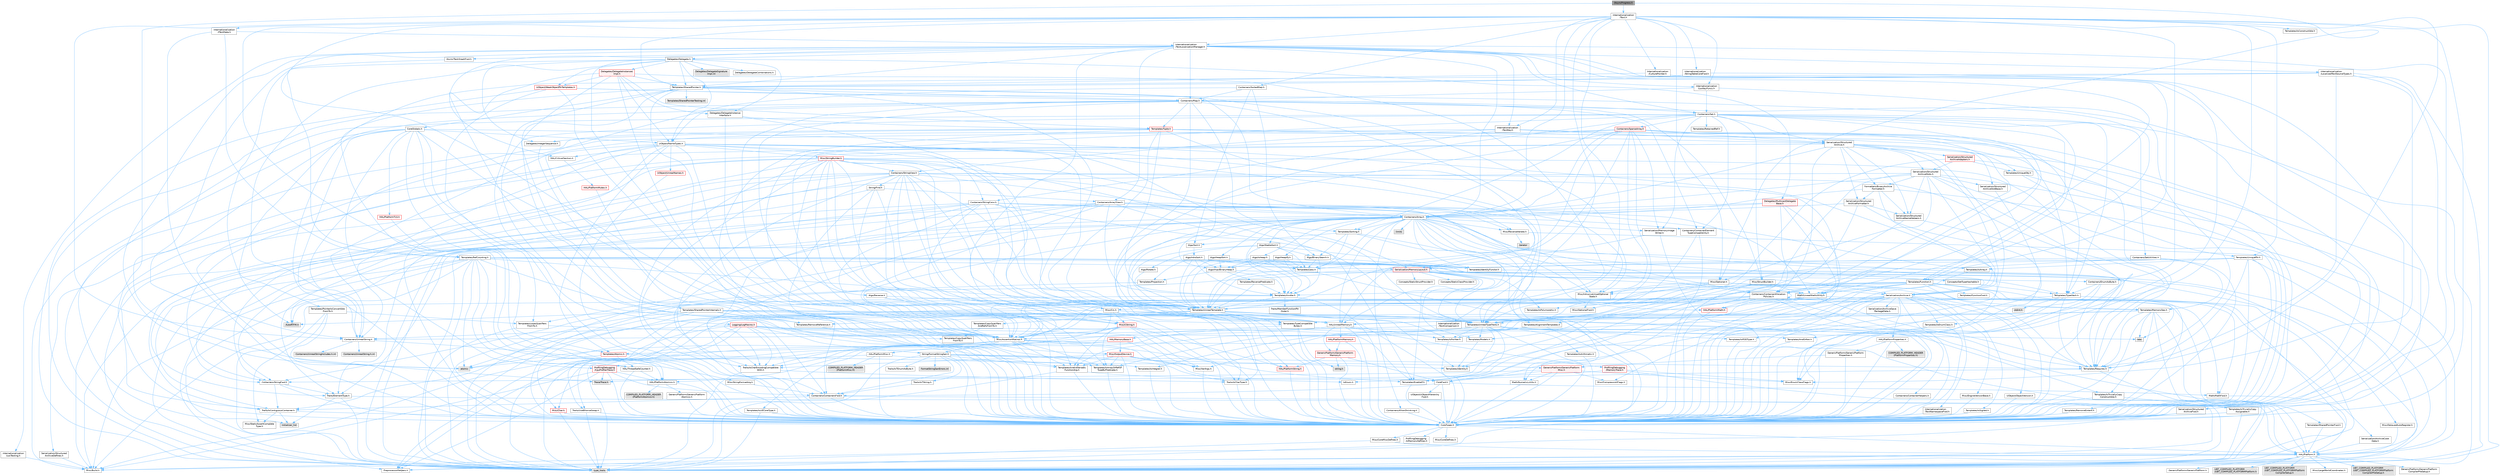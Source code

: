 digraph "IAsyncProgress.h"
{
 // INTERACTIVE_SVG=YES
 // LATEX_PDF_SIZE
  bgcolor="transparent";
  edge [fontname=Helvetica,fontsize=10,labelfontname=Helvetica,labelfontsize=10];
  node [fontname=Helvetica,fontsize=10,shape=box,height=0.2,width=0.4];
  Node1 [id="Node000001",label="IAsyncProgress.h",height=0.2,width=0.4,color="gray40", fillcolor="grey60", style="filled", fontcolor="black",tooltip=" "];
  Node1 -> Node2 [id="edge1_Node000001_Node000002",color="steelblue1",style="solid",tooltip=" "];
  Node2 [id="Node000002",label="CoreTypes.h",height=0.2,width=0.4,color="grey40", fillcolor="white", style="filled",URL="$dc/dec/CoreTypes_8h.html",tooltip=" "];
  Node2 -> Node3 [id="edge2_Node000002_Node000003",color="steelblue1",style="solid",tooltip=" "];
  Node3 [id="Node000003",label="HAL/Platform.h",height=0.2,width=0.4,color="grey40", fillcolor="white", style="filled",URL="$d9/dd0/Platform_8h.html",tooltip=" "];
  Node3 -> Node4 [id="edge3_Node000003_Node000004",color="steelblue1",style="solid",tooltip=" "];
  Node4 [id="Node000004",label="Misc/Build.h",height=0.2,width=0.4,color="grey40", fillcolor="white", style="filled",URL="$d3/dbb/Build_8h.html",tooltip=" "];
  Node3 -> Node5 [id="edge4_Node000003_Node000005",color="steelblue1",style="solid",tooltip=" "];
  Node5 [id="Node000005",label="Misc/LargeWorldCoordinates.h",height=0.2,width=0.4,color="grey40", fillcolor="white", style="filled",URL="$d2/dcb/LargeWorldCoordinates_8h.html",tooltip=" "];
  Node3 -> Node6 [id="edge5_Node000003_Node000006",color="steelblue1",style="solid",tooltip=" "];
  Node6 [id="Node000006",label="type_traits",height=0.2,width=0.4,color="grey60", fillcolor="#E0E0E0", style="filled",tooltip=" "];
  Node3 -> Node7 [id="edge6_Node000003_Node000007",color="steelblue1",style="solid",tooltip=" "];
  Node7 [id="Node000007",label="PreprocessorHelpers.h",height=0.2,width=0.4,color="grey40", fillcolor="white", style="filled",URL="$db/ddb/PreprocessorHelpers_8h.html",tooltip=" "];
  Node3 -> Node8 [id="edge7_Node000003_Node000008",color="steelblue1",style="solid",tooltip=" "];
  Node8 [id="Node000008",label="UBT_COMPILED_PLATFORM\l/UBT_COMPILED_PLATFORMPlatform\lCompilerPreSetup.h",height=0.2,width=0.4,color="grey60", fillcolor="#E0E0E0", style="filled",tooltip=" "];
  Node3 -> Node9 [id="edge8_Node000003_Node000009",color="steelblue1",style="solid",tooltip=" "];
  Node9 [id="Node000009",label="GenericPlatform/GenericPlatform\lCompilerPreSetup.h",height=0.2,width=0.4,color="grey40", fillcolor="white", style="filled",URL="$d9/dc8/GenericPlatformCompilerPreSetup_8h.html",tooltip=" "];
  Node3 -> Node10 [id="edge9_Node000003_Node000010",color="steelblue1",style="solid",tooltip=" "];
  Node10 [id="Node000010",label="GenericPlatform/GenericPlatform.h",height=0.2,width=0.4,color="grey40", fillcolor="white", style="filled",URL="$d6/d84/GenericPlatform_8h.html",tooltip=" "];
  Node3 -> Node11 [id="edge10_Node000003_Node000011",color="steelblue1",style="solid",tooltip=" "];
  Node11 [id="Node000011",label="UBT_COMPILED_PLATFORM\l/UBT_COMPILED_PLATFORMPlatform.h",height=0.2,width=0.4,color="grey60", fillcolor="#E0E0E0", style="filled",tooltip=" "];
  Node3 -> Node12 [id="edge11_Node000003_Node000012",color="steelblue1",style="solid",tooltip=" "];
  Node12 [id="Node000012",label="UBT_COMPILED_PLATFORM\l/UBT_COMPILED_PLATFORMPlatform\lCompilerSetup.h",height=0.2,width=0.4,color="grey60", fillcolor="#E0E0E0", style="filled",tooltip=" "];
  Node2 -> Node13 [id="edge12_Node000002_Node000013",color="steelblue1",style="solid",tooltip=" "];
  Node13 [id="Node000013",label="ProfilingDebugging\l/UMemoryDefines.h",height=0.2,width=0.4,color="grey40", fillcolor="white", style="filled",URL="$d2/da2/UMemoryDefines_8h.html",tooltip=" "];
  Node2 -> Node14 [id="edge13_Node000002_Node000014",color="steelblue1",style="solid",tooltip=" "];
  Node14 [id="Node000014",label="Misc/CoreMiscDefines.h",height=0.2,width=0.4,color="grey40", fillcolor="white", style="filled",URL="$da/d38/CoreMiscDefines_8h.html",tooltip=" "];
  Node14 -> Node3 [id="edge14_Node000014_Node000003",color="steelblue1",style="solid",tooltip=" "];
  Node14 -> Node7 [id="edge15_Node000014_Node000007",color="steelblue1",style="solid",tooltip=" "];
  Node2 -> Node15 [id="edge16_Node000002_Node000015",color="steelblue1",style="solid",tooltip=" "];
  Node15 [id="Node000015",label="Misc/CoreDefines.h",height=0.2,width=0.4,color="grey40", fillcolor="white", style="filled",URL="$d3/dd2/CoreDefines_8h.html",tooltip=" "];
  Node1 -> Node16 [id="edge17_Node000001_Node000016",color="steelblue1",style="solid",tooltip=" "];
  Node16 [id="Node000016",label="Misc/Optional.h",height=0.2,width=0.4,color="grey40", fillcolor="white", style="filled",URL="$d2/dae/Optional_8h.html",tooltip=" "];
  Node16 -> Node2 [id="edge18_Node000016_Node000002",color="steelblue1",style="solid",tooltip=" "];
  Node16 -> Node17 [id="edge19_Node000016_Node000017",color="steelblue1",style="solid",tooltip=" "];
  Node17 [id="Node000017",label="Misc/AssertionMacros.h",height=0.2,width=0.4,color="grey40", fillcolor="white", style="filled",URL="$d0/dfa/AssertionMacros_8h.html",tooltip=" "];
  Node17 -> Node2 [id="edge20_Node000017_Node000002",color="steelblue1",style="solid",tooltip=" "];
  Node17 -> Node3 [id="edge21_Node000017_Node000003",color="steelblue1",style="solid",tooltip=" "];
  Node17 -> Node18 [id="edge22_Node000017_Node000018",color="steelblue1",style="solid",tooltip=" "];
  Node18 [id="Node000018",label="HAL/PlatformMisc.h",height=0.2,width=0.4,color="grey40", fillcolor="white", style="filled",URL="$d0/df5/PlatformMisc_8h.html",tooltip=" "];
  Node18 -> Node2 [id="edge23_Node000018_Node000002",color="steelblue1",style="solid",tooltip=" "];
  Node18 -> Node19 [id="edge24_Node000018_Node000019",color="steelblue1",style="solid",tooltip=" "];
  Node19 [id="Node000019",label="GenericPlatform/GenericPlatform\lMisc.h",height=0.2,width=0.4,color="red", fillcolor="#FFF0F0", style="filled",URL="$db/d9a/GenericPlatformMisc_8h.html",tooltip=" "];
  Node19 -> Node20 [id="edge25_Node000019_Node000020",color="steelblue1",style="solid",tooltip=" "];
  Node20 [id="Node000020",label="Containers/StringFwd.h",height=0.2,width=0.4,color="grey40", fillcolor="white", style="filled",URL="$df/d37/StringFwd_8h.html",tooltip=" "];
  Node20 -> Node2 [id="edge26_Node000020_Node000002",color="steelblue1",style="solid",tooltip=" "];
  Node20 -> Node21 [id="edge27_Node000020_Node000021",color="steelblue1",style="solid",tooltip=" "];
  Node21 [id="Node000021",label="Traits/ElementType.h",height=0.2,width=0.4,color="grey40", fillcolor="white", style="filled",URL="$d5/d4f/ElementType_8h.html",tooltip=" "];
  Node21 -> Node3 [id="edge28_Node000021_Node000003",color="steelblue1",style="solid",tooltip=" "];
  Node21 -> Node22 [id="edge29_Node000021_Node000022",color="steelblue1",style="solid",tooltip=" "];
  Node22 [id="Node000022",label="initializer_list",height=0.2,width=0.4,color="grey60", fillcolor="#E0E0E0", style="filled",tooltip=" "];
  Node21 -> Node6 [id="edge30_Node000021_Node000006",color="steelblue1",style="solid",tooltip=" "];
  Node20 -> Node23 [id="edge31_Node000020_Node000023",color="steelblue1",style="solid",tooltip=" "];
  Node23 [id="Node000023",label="Traits/IsContiguousContainer.h",height=0.2,width=0.4,color="grey40", fillcolor="white", style="filled",URL="$d5/d3c/IsContiguousContainer_8h.html",tooltip=" "];
  Node23 -> Node2 [id="edge32_Node000023_Node000002",color="steelblue1",style="solid",tooltip=" "];
  Node23 -> Node24 [id="edge33_Node000023_Node000024",color="steelblue1",style="solid",tooltip=" "];
  Node24 [id="Node000024",label="Misc/StaticAssertComplete\lType.h",height=0.2,width=0.4,color="grey40", fillcolor="white", style="filled",URL="$d5/d4e/StaticAssertCompleteType_8h.html",tooltip=" "];
  Node23 -> Node22 [id="edge34_Node000023_Node000022",color="steelblue1",style="solid",tooltip=" "];
  Node19 -> Node25 [id="edge35_Node000019_Node000025",color="steelblue1",style="solid",tooltip=" "];
  Node25 [id="Node000025",label="CoreFwd.h",height=0.2,width=0.4,color="grey40", fillcolor="white", style="filled",URL="$d1/d1e/CoreFwd_8h.html",tooltip=" "];
  Node25 -> Node2 [id="edge36_Node000025_Node000002",color="steelblue1",style="solid",tooltip=" "];
  Node25 -> Node26 [id="edge37_Node000025_Node000026",color="steelblue1",style="solid",tooltip=" "];
  Node26 [id="Node000026",label="Containers/ContainersFwd.h",height=0.2,width=0.4,color="grey40", fillcolor="white", style="filled",URL="$d4/d0a/ContainersFwd_8h.html",tooltip=" "];
  Node26 -> Node3 [id="edge38_Node000026_Node000003",color="steelblue1",style="solid",tooltip=" "];
  Node26 -> Node2 [id="edge39_Node000026_Node000002",color="steelblue1",style="solid",tooltip=" "];
  Node26 -> Node23 [id="edge40_Node000026_Node000023",color="steelblue1",style="solid",tooltip=" "];
  Node25 -> Node27 [id="edge41_Node000025_Node000027",color="steelblue1",style="solid",tooltip=" "];
  Node27 [id="Node000027",label="Math/MathFwd.h",height=0.2,width=0.4,color="grey40", fillcolor="white", style="filled",URL="$d2/d10/MathFwd_8h.html",tooltip=" "];
  Node27 -> Node3 [id="edge42_Node000027_Node000003",color="steelblue1",style="solid",tooltip=" "];
  Node25 -> Node28 [id="edge43_Node000025_Node000028",color="steelblue1",style="solid",tooltip=" "];
  Node28 [id="Node000028",label="UObject/UObjectHierarchy\lFwd.h",height=0.2,width=0.4,color="grey40", fillcolor="white", style="filled",URL="$d3/d13/UObjectHierarchyFwd_8h.html",tooltip=" "];
  Node19 -> Node2 [id="edge44_Node000019_Node000002",color="steelblue1",style="solid",tooltip=" "];
  Node19 -> Node40 [id="edge45_Node000019_Node000040",color="steelblue1",style="solid",tooltip=" "];
  Node40 [id="Node000040",label="Math/NumericLimits.h",height=0.2,width=0.4,color="grey40", fillcolor="white", style="filled",URL="$df/d1b/NumericLimits_8h.html",tooltip=" "];
  Node40 -> Node2 [id="edge46_Node000040_Node000002",color="steelblue1",style="solid",tooltip=" "];
  Node19 -> Node41 [id="edge47_Node000019_Node000041",color="steelblue1",style="solid",tooltip=" "];
  Node41 [id="Node000041",label="Misc/CompressionFlags.h",height=0.2,width=0.4,color="grey40", fillcolor="white", style="filled",URL="$d9/d76/CompressionFlags_8h.html",tooltip=" "];
  Node19 -> Node42 [id="edge48_Node000019_Node000042",color="steelblue1",style="solid",tooltip=" "];
  Node42 [id="Node000042",label="Misc/EnumClassFlags.h",height=0.2,width=0.4,color="grey40", fillcolor="white", style="filled",URL="$d8/de7/EnumClassFlags_8h.html",tooltip=" "];
  Node18 -> Node45 [id="edge49_Node000018_Node000045",color="steelblue1",style="solid",tooltip=" "];
  Node45 [id="Node000045",label="COMPILED_PLATFORM_HEADER\l(PlatformMisc.h)",height=0.2,width=0.4,color="grey60", fillcolor="#E0E0E0", style="filled",tooltip=" "];
  Node18 -> Node46 [id="edge50_Node000018_Node000046",color="steelblue1",style="solid",tooltip=" "];
  Node46 [id="Node000046",label="ProfilingDebugging\l/CpuProfilerTrace.h",height=0.2,width=0.4,color="red", fillcolor="#FFF0F0", style="filled",URL="$da/dcb/CpuProfilerTrace_8h.html",tooltip=" "];
  Node46 -> Node2 [id="edge51_Node000046_Node000002",color="steelblue1",style="solid",tooltip=" "];
  Node46 -> Node26 [id="edge52_Node000046_Node000026",color="steelblue1",style="solid",tooltip=" "];
  Node46 -> Node47 [id="edge53_Node000046_Node000047",color="steelblue1",style="solid",tooltip=" "];
  Node47 [id="Node000047",label="HAL/PlatformAtomics.h",height=0.2,width=0.4,color="grey40", fillcolor="white", style="filled",URL="$d3/d36/PlatformAtomics_8h.html",tooltip=" "];
  Node47 -> Node2 [id="edge54_Node000047_Node000002",color="steelblue1",style="solid",tooltip=" "];
  Node47 -> Node48 [id="edge55_Node000047_Node000048",color="steelblue1",style="solid",tooltip=" "];
  Node48 [id="Node000048",label="GenericPlatform/GenericPlatform\lAtomics.h",height=0.2,width=0.4,color="grey40", fillcolor="white", style="filled",URL="$da/d72/GenericPlatformAtomics_8h.html",tooltip=" "];
  Node48 -> Node2 [id="edge56_Node000048_Node000002",color="steelblue1",style="solid",tooltip=" "];
  Node47 -> Node49 [id="edge57_Node000047_Node000049",color="steelblue1",style="solid",tooltip=" "];
  Node49 [id="Node000049",label="COMPILED_PLATFORM_HEADER\l(PlatformAtomics.h)",height=0.2,width=0.4,color="grey60", fillcolor="#E0E0E0", style="filled",tooltip=" "];
  Node46 -> Node7 [id="edge58_Node000046_Node000007",color="steelblue1",style="solid",tooltip=" "];
  Node46 -> Node4 [id="edge59_Node000046_Node000004",color="steelblue1",style="solid",tooltip=" "];
  Node46 -> Node53 [id="edge60_Node000046_Node000053",color="steelblue1",style="solid",tooltip=" "];
  Node53 [id="Node000053",label="Trace/Trace.h",height=0.2,width=0.4,color="grey60", fillcolor="#E0E0E0", style="filled",tooltip=" "];
  Node17 -> Node7 [id="edge61_Node000017_Node000007",color="steelblue1",style="solid",tooltip=" "];
  Node17 -> Node54 [id="edge62_Node000017_Node000054",color="steelblue1",style="solid",tooltip=" "];
  Node54 [id="Node000054",label="Templates/EnableIf.h",height=0.2,width=0.4,color="grey40", fillcolor="white", style="filled",URL="$d7/d60/EnableIf_8h.html",tooltip=" "];
  Node54 -> Node2 [id="edge63_Node000054_Node000002",color="steelblue1",style="solid",tooltip=" "];
  Node17 -> Node55 [id="edge64_Node000017_Node000055",color="steelblue1",style="solid",tooltip=" "];
  Node55 [id="Node000055",label="Templates/IsArrayOrRefOf\lTypeByPredicate.h",height=0.2,width=0.4,color="grey40", fillcolor="white", style="filled",URL="$d6/da1/IsArrayOrRefOfTypeByPredicate_8h.html",tooltip=" "];
  Node55 -> Node2 [id="edge65_Node000055_Node000002",color="steelblue1",style="solid",tooltip=" "];
  Node17 -> Node56 [id="edge66_Node000017_Node000056",color="steelblue1",style="solid",tooltip=" "];
  Node56 [id="Node000056",label="Templates/IsValidVariadic\lFunctionArg.h",height=0.2,width=0.4,color="grey40", fillcolor="white", style="filled",URL="$d0/dc8/IsValidVariadicFunctionArg_8h.html",tooltip=" "];
  Node56 -> Node2 [id="edge67_Node000056_Node000002",color="steelblue1",style="solid",tooltip=" "];
  Node56 -> Node57 [id="edge68_Node000056_Node000057",color="steelblue1",style="solid",tooltip=" "];
  Node57 [id="Node000057",label="IsEnum.h",height=0.2,width=0.4,color="grey40", fillcolor="white", style="filled",URL="$d4/de5/IsEnum_8h.html",tooltip=" "];
  Node56 -> Node6 [id="edge69_Node000056_Node000006",color="steelblue1",style="solid",tooltip=" "];
  Node17 -> Node58 [id="edge70_Node000017_Node000058",color="steelblue1",style="solid",tooltip=" "];
  Node58 [id="Node000058",label="Traits/IsCharEncodingCompatible\lWith.h",height=0.2,width=0.4,color="grey40", fillcolor="white", style="filled",URL="$df/dd1/IsCharEncodingCompatibleWith_8h.html",tooltip=" "];
  Node58 -> Node6 [id="edge71_Node000058_Node000006",color="steelblue1",style="solid",tooltip=" "];
  Node58 -> Node59 [id="edge72_Node000058_Node000059",color="steelblue1",style="solid",tooltip=" "];
  Node59 [id="Node000059",label="Traits/IsCharType.h",height=0.2,width=0.4,color="grey40", fillcolor="white", style="filled",URL="$db/d51/IsCharType_8h.html",tooltip=" "];
  Node59 -> Node2 [id="edge73_Node000059_Node000002",color="steelblue1",style="solid",tooltip=" "];
  Node17 -> Node60 [id="edge74_Node000017_Node000060",color="steelblue1",style="solid",tooltip=" "];
  Node60 [id="Node000060",label="Misc/VarArgs.h",height=0.2,width=0.4,color="grey40", fillcolor="white", style="filled",URL="$d5/d6f/VarArgs_8h.html",tooltip=" "];
  Node60 -> Node2 [id="edge75_Node000060_Node000002",color="steelblue1",style="solid",tooltip=" "];
  Node17 -> Node61 [id="edge76_Node000017_Node000061",color="steelblue1",style="solid",tooltip=" "];
  Node61 [id="Node000061",label="String/FormatStringSan.h",height=0.2,width=0.4,color="grey40", fillcolor="white", style="filled",URL="$d3/d8b/FormatStringSan_8h.html",tooltip=" "];
  Node61 -> Node6 [id="edge77_Node000061_Node000006",color="steelblue1",style="solid",tooltip=" "];
  Node61 -> Node2 [id="edge78_Node000061_Node000002",color="steelblue1",style="solid",tooltip=" "];
  Node61 -> Node62 [id="edge79_Node000061_Node000062",color="steelblue1",style="solid",tooltip=" "];
  Node62 [id="Node000062",label="Templates/Requires.h",height=0.2,width=0.4,color="grey40", fillcolor="white", style="filled",URL="$dc/d96/Requires_8h.html",tooltip=" "];
  Node62 -> Node54 [id="edge80_Node000062_Node000054",color="steelblue1",style="solid",tooltip=" "];
  Node62 -> Node6 [id="edge81_Node000062_Node000006",color="steelblue1",style="solid",tooltip=" "];
  Node61 -> Node63 [id="edge82_Node000061_Node000063",color="steelblue1",style="solid",tooltip=" "];
  Node63 [id="Node000063",label="Templates/Identity.h",height=0.2,width=0.4,color="grey40", fillcolor="white", style="filled",URL="$d0/dd5/Identity_8h.html",tooltip=" "];
  Node61 -> Node56 [id="edge83_Node000061_Node000056",color="steelblue1",style="solid",tooltip=" "];
  Node61 -> Node59 [id="edge84_Node000061_Node000059",color="steelblue1",style="solid",tooltip=" "];
  Node61 -> Node64 [id="edge85_Node000061_Node000064",color="steelblue1",style="solid",tooltip=" "];
  Node64 [id="Node000064",label="Traits/IsTEnumAsByte.h",height=0.2,width=0.4,color="grey40", fillcolor="white", style="filled",URL="$d1/de6/IsTEnumAsByte_8h.html",tooltip=" "];
  Node61 -> Node65 [id="edge86_Node000061_Node000065",color="steelblue1",style="solid",tooltip=" "];
  Node65 [id="Node000065",label="Traits/IsTString.h",height=0.2,width=0.4,color="grey40", fillcolor="white", style="filled",URL="$d0/df8/IsTString_8h.html",tooltip=" "];
  Node65 -> Node26 [id="edge87_Node000065_Node000026",color="steelblue1",style="solid",tooltip=" "];
  Node61 -> Node26 [id="edge88_Node000061_Node000026",color="steelblue1",style="solid",tooltip=" "];
  Node61 -> Node66 [id="edge89_Node000061_Node000066",color="steelblue1",style="solid",tooltip=" "];
  Node66 [id="Node000066",label="FormatStringSanErrors.inl",height=0.2,width=0.4,color="grey60", fillcolor="#E0E0E0", style="filled",tooltip=" "];
  Node17 -> Node67 [id="edge90_Node000017_Node000067",color="steelblue1",style="solid",tooltip=" "];
  Node67 [id="Node000067",label="atomic",height=0.2,width=0.4,color="grey60", fillcolor="#E0E0E0", style="filled",tooltip=" "];
  Node16 -> Node68 [id="edge91_Node000016_Node000068",color="steelblue1",style="solid",tooltip=" "];
  Node68 [id="Node000068",label="Misc/IntrusiveUnsetOptional\lState.h",height=0.2,width=0.4,color="grey40", fillcolor="white", style="filled",URL="$d2/d0a/IntrusiveUnsetOptionalState_8h.html",tooltip=" "];
  Node68 -> Node69 [id="edge92_Node000068_Node000069",color="steelblue1",style="solid",tooltip=" "];
  Node69 [id="Node000069",label="Misc/OptionalFwd.h",height=0.2,width=0.4,color="grey40", fillcolor="white", style="filled",URL="$dc/d50/OptionalFwd_8h.html",tooltip=" "];
  Node16 -> Node69 [id="edge93_Node000016_Node000069",color="steelblue1",style="solid",tooltip=" "];
  Node16 -> Node70 [id="edge94_Node000016_Node000070",color="steelblue1",style="solid",tooltip=" "];
  Node70 [id="Node000070",label="Templates/MemoryOps.h",height=0.2,width=0.4,color="grey40", fillcolor="white", style="filled",URL="$db/dea/MemoryOps_8h.html",tooltip=" "];
  Node70 -> Node2 [id="edge95_Node000070_Node000002",color="steelblue1",style="solid",tooltip=" "];
  Node70 -> Node71 [id="edge96_Node000070_Node000071",color="steelblue1",style="solid",tooltip=" "];
  Node71 [id="Node000071",label="HAL/UnrealMemory.h",height=0.2,width=0.4,color="grey40", fillcolor="white", style="filled",URL="$d9/d96/UnrealMemory_8h.html",tooltip=" "];
  Node71 -> Node2 [id="edge97_Node000071_Node000002",color="steelblue1",style="solid",tooltip=" "];
  Node71 -> Node72 [id="edge98_Node000071_Node000072",color="steelblue1",style="solid",tooltip=" "];
  Node72 [id="Node000072",label="GenericPlatform/GenericPlatform\lMemory.h",height=0.2,width=0.4,color="red", fillcolor="#FFF0F0", style="filled",URL="$dd/d22/GenericPlatformMemory_8h.html",tooltip=" "];
  Node72 -> Node25 [id="edge99_Node000072_Node000025",color="steelblue1",style="solid",tooltip=" "];
  Node72 -> Node2 [id="edge100_Node000072_Node000002",color="steelblue1",style="solid",tooltip=" "];
  Node72 -> Node73 [id="edge101_Node000072_Node000073",color="steelblue1",style="solid",tooltip=" "];
  Node73 [id="Node000073",label="HAL/PlatformString.h",height=0.2,width=0.4,color="red", fillcolor="#FFF0F0", style="filled",URL="$db/db5/PlatformString_8h.html",tooltip=" "];
  Node73 -> Node2 [id="edge102_Node000073_Node000002",color="steelblue1",style="solid",tooltip=" "];
  Node72 -> Node39 [id="edge103_Node000072_Node000039",color="steelblue1",style="solid",tooltip=" "];
  Node39 [id="Node000039",label="string.h",height=0.2,width=0.4,color="grey60", fillcolor="#E0E0E0", style="filled",tooltip=" "];
  Node71 -> Node75 [id="edge104_Node000071_Node000075",color="steelblue1",style="solid",tooltip=" "];
  Node75 [id="Node000075",label="HAL/MemoryBase.h",height=0.2,width=0.4,color="red", fillcolor="#FFF0F0", style="filled",URL="$d6/d9f/MemoryBase_8h.html",tooltip=" "];
  Node75 -> Node2 [id="edge105_Node000075_Node000002",color="steelblue1",style="solid",tooltip=" "];
  Node75 -> Node47 [id="edge106_Node000075_Node000047",color="steelblue1",style="solid",tooltip=" "];
  Node75 -> Node77 [id="edge107_Node000075_Node000077",color="steelblue1",style="solid",tooltip=" "];
  Node77 [id="Node000077",label="Misc/OutputDevice.h",height=0.2,width=0.4,color="red", fillcolor="#FFF0F0", style="filled",URL="$d7/d32/OutputDevice_8h.html",tooltip=" "];
  Node77 -> Node25 [id="edge108_Node000077_Node000025",color="steelblue1",style="solid",tooltip=" "];
  Node77 -> Node2 [id="edge109_Node000077_Node000002",color="steelblue1",style="solid",tooltip=" "];
  Node77 -> Node60 [id="edge110_Node000077_Node000060",color="steelblue1",style="solid",tooltip=" "];
  Node77 -> Node55 [id="edge111_Node000077_Node000055",color="steelblue1",style="solid",tooltip=" "];
  Node77 -> Node56 [id="edge112_Node000077_Node000056",color="steelblue1",style="solid",tooltip=" "];
  Node77 -> Node58 [id="edge113_Node000077_Node000058",color="steelblue1",style="solid",tooltip=" "];
  Node75 -> Node79 [id="edge114_Node000075_Node000079",color="steelblue1",style="solid",tooltip=" "];
  Node79 [id="Node000079",label="Templates/Atomic.h",height=0.2,width=0.4,color="red", fillcolor="#FFF0F0", style="filled",URL="$d3/d91/Atomic_8h.html",tooltip=" "];
  Node79 -> Node80 [id="edge115_Node000079_Node000080",color="steelblue1",style="solid",tooltip=" "];
  Node80 [id="Node000080",label="HAL/ThreadSafeCounter.h",height=0.2,width=0.4,color="grey40", fillcolor="white", style="filled",URL="$dc/dc9/ThreadSafeCounter_8h.html",tooltip=" "];
  Node80 -> Node2 [id="edge116_Node000080_Node000002",color="steelblue1",style="solid",tooltip=" "];
  Node80 -> Node47 [id="edge117_Node000080_Node000047",color="steelblue1",style="solid",tooltip=" "];
  Node79 -> Node82 [id="edge118_Node000079_Node000082",color="steelblue1",style="solid",tooltip=" "];
  Node82 [id="Node000082",label="Templates/IsIntegral.h",height=0.2,width=0.4,color="grey40", fillcolor="white", style="filled",URL="$da/d64/IsIntegral_8h.html",tooltip=" "];
  Node82 -> Node2 [id="edge119_Node000082_Node000002",color="steelblue1",style="solid",tooltip=" "];
  Node79 -> Node67 [id="edge120_Node000079_Node000067",color="steelblue1",style="solid",tooltip=" "];
  Node71 -> Node88 [id="edge121_Node000071_Node000088",color="steelblue1",style="solid",tooltip=" "];
  Node88 [id="Node000088",label="HAL/PlatformMemory.h",height=0.2,width=0.4,color="red", fillcolor="#FFF0F0", style="filled",URL="$de/d68/PlatformMemory_8h.html",tooltip=" "];
  Node88 -> Node2 [id="edge122_Node000088_Node000002",color="steelblue1",style="solid",tooltip=" "];
  Node88 -> Node72 [id="edge123_Node000088_Node000072",color="steelblue1",style="solid",tooltip=" "];
  Node71 -> Node90 [id="edge124_Node000071_Node000090",color="steelblue1",style="solid",tooltip=" "];
  Node90 [id="Node000090",label="ProfilingDebugging\l/MemoryTrace.h",height=0.2,width=0.4,color="red", fillcolor="#FFF0F0", style="filled",URL="$da/dd7/MemoryTrace_8h.html",tooltip=" "];
  Node90 -> Node3 [id="edge125_Node000090_Node000003",color="steelblue1",style="solid",tooltip=" "];
  Node90 -> Node42 [id="edge126_Node000090_Node000042",color="steelblue1",style="solid",tooltip=" "];
  Node90 -> Node53 [id="edge127_Node000090_Node000053",color="steelblue1",style="solid",tooltip=" "];
  Node71 -> Node91 [id="edge128_Node000071_Node000091",color="steelblue1",style="solid",tooltip=" "];
  Node91 [id="Node000091",label="Templates/IsPointer.h",height=0.2,width=0.4,color="grey40", fillcolor="white", style="filled",URL="$d7/d05/IsPointer_8h.html",tooltip=" "];
  Node91 -> Node2 [id="edge129_Node000091_Node000002",color="steelblue1",style="solid",tooltip=" "];
  Node70 -> Node86 [id="edge130_Node000070_Node000086",color="steelblue1",style="solid",tooltip=" "];
  Node86 [id="Node000086",label="Templates/IsTriviallyCopy\lAssignable.h",height=0.2,width=0.4,color="grey40", fillcolor="white", style="filled",URL="$d2/df2/IsTriviallyCopyAssignable_8h.html",tooltip=" "];
  Node86 -> Node2 [id="edge131_Node000086_Node000002",color="steelblue1",style="solid",tooltip=" "];
  Node86 -> Node6 [id="edge132_Node000086_Node000006",color="steelblue1",style="solid",tooltip=" "];
  Node70 -> Node85 [id="edge133_Node000070_Node000085",color="steelblue1",style="solid",tooltip=" "];
  Node85 [id="Node000085",label="Templates/IsTriviallyCopy\lConstructible.h",height=0.2,width=0.4,color="grey40", fillcolor="white", style="filled",URL="$d3/d78/IsTriviallyCopyConstructible_8h.html",tooltip=" "];
  Node85 -> Node2 [id="edge134_Node000085_Node000002",color="steelblue1",style="solid",tooltip=" "];
  Node85 -> Node6 [id="edge135_Node000085_Node000006",color="steelblue1",style="solid",tooltip=" "];
  Node70 -> Node62 [id="edge136_Node000070_Node000062",color="steelblue1",style="solid",tooltip=" "];
  Node70 -> Node92 [id="edge137_Node000070_Node000092",color="steelblue1",style="solid",tooltip=" "];
  Node92 [id="Node000092",label="Templates/UnrealTypeTraits.h",height=0.2,width=0.4,color="grey40", fillcolor="white", style="filled",URL="$d2/d2d/UnrealTypeTraits_8h.html",tooltip=" "];
  Node92 -> Node2 [id="edge138_Node000092_Node000002",color="steelblue1",style="solid",tooltip=" "];
  Node92 -> Node91 [id="edge139_Node000092_Node000091",color="steelblue1",style="solid",tooltip=" "];
  Node92 -> Node17 [id="edge140_Node000092_Node000017",color="steelblue1",style="solid",tooltip=" "];
  Node92 -> Node84 [id="edge141_Node000092_Node000084",color="steelblue1",style="solid",tooltip=" "];
  Node84 [id="Node000084",label="Templates/AndOrNot.h",height=0.2,width=0.4,color="grey40", fillcolor="white", style="filled",URL="$db/d0a/AndOrNot_8h.html",tooltip=" "];
  Node84 -> Node2 [id="edge142_Node000084_Node000002",color="steelblue1",style="solid",tooltip=" "];
  Node92 -> Node54 [id="edge143_Node000092_Node000054",color="steelblue1",style="solid",tooltip=" "];
  Node92 -> Node93 [id="edge144_Node000092_Node000093",color="steelblue1",style="solid",tooltip=" "];
  Node93 [id="Node000093",label="Templates/IsArithmetic.h",height=0.2,width=0.4,color="grey40", fillcolor="white", style="filled",URL="$d2/d5d/IsArithmetic_8h.html",tooltip=" "];
  Node93 -> Node2 [id="edge145_Node000093_Node000002",color="steelblue1",style="solid",tooltip=" "];
  Node92 -> Node57 [id="edge146_Node000092_Node000057",color="steelblue1",style="solid",tooltip=" "];
  Node92 -> Node94 [id="edge147_Node000092_Node000094",color="steelblue1",style="solid",tooltip=" "];
  Node94 [id="Node000094",label="Templates/Models.h",height=0.2,width=0.4,color="grey40", fillcolor="white", style="filled",URL="$d3/d0c/Models_8h.html",tooltip=" "];
  Node94 -> Node63 [id="edge148_Node000094_Node000063",color="steelblue1",style="solid",tooltip=" "];
  Node92 -> Node95 [id="edge149_Node000092_Node000095",color="steelblue1",style="solid",tooltip=" "];
  Node95 [id="Node000095",label="Templates/IsPODType.h",height=0.2,width=0.4,color="grey40", fillcolor="white", style="filled",URL="$d7/db1/IsPODType_8h.html",tooltip=" "];
  Node95 -> Node2 [id="edge150_Node000095_Node000002",color="steelblue1",style="solid",tooltip=" "];
  Node92 -> Node96 [id="edge151_Node000092_Node000096",color="steelblue1",style="solid",tooltip=" "];
  Node96 [id="Node000096",label="Templates/IsUECoreType.h",height=0.2,width=0.4,color="grey40", fillcolor="white", style="filled",URL="$d1/db8/IsUECoreType_8h.html",tooltip=" "];
  Node96 -> Node2 [id="edge152_Node000096_Node000002",color="steelblue1",style="solid",tooltip=" "];
  Node96 -> Node6 [id="edge153_Node000096_Node000006",color="steelblue1",style="solid",tooltip=" "];
  Node92 -> Node85 [id="edge154_Node000092_Node000085",color="steelblue1",style="solid",tooltip=" "];
  Node70 -> Node97 [id="edge155_Node000070_Node000097",color="steelblue1",style="solid",tooltip=" "];
  Node97 [id="Node000097",label="Traits/UseBitwiseSwap.h",height=0.2,width=0.4,color="grey40", fillcolor="white", style="filled",URL="$db/df3/UseBitwiseSwap_8h.html",tooltip=" "];
  Node97 -> Node2 [id="edge156_Node000097_Node000002",color="steelblue1",style="solid",tooltip=" "];
  Node97 -> Node6 [id="edge157_Node000097_Node000006",color="steelblue1",style="solid",tooltip=" "];
  Node70 -> Node31 [id="edge158_Node000070_Node000031",color="steelblue1",style="solid",tooltip=" "];
  Node31 [id="Node000031",label="new",height=0.2,width=0.4,color="grey60", fillcolor="#E0E0E0", style="filled",tooltip=" "];
  Node70 -> Node6 [id="edge159_Node000070_Node000006",color="steelblue1",style="solid",tooltip=" "];
  Node16 -> Node98 [id="edge160_Node000016_Node000098",color="steelblue1",style="solid",tooltip=" "];
  Node98 [id="Node000098",label="Templates/UnrealTemplate.h",height=0.2,width=0.4,color="grey40", fillcolor="white", style="filled",URL="$d4/d24/UnrealTemplate_8h.html",tooltip=" "];
  Node98 -> Node2 [id="edge161_Node000098_Node000002",color="steelblue1",style="solid",tooltip=" "];
  Node98 -> Node91 [id="edge162_Node000098_Node000091",color="steelblue1",style="solid",tooltip=" "];
  Node98 -> Node71 [id="edge163_Node000098_Node000071",color="steelblue1",style="solid",tooltip=" "];
  Node98 -> Node99 [id="edge164_Node000098_Node000099",color="steelblue1",style="solid",tooltip=" "];
  Node99 [id="Node000099",label="Templates/CopyQualifiers\lAndRefsFromTo.h",height=0.2,width=0.4,color="grey40", fillcolor="white", style="filled",URL="$d3/db3/CopyQualifiersAndRefsFromTo_8h.html",tooltip=" "];
  Node99 -> Node100 [id="edge165_Node000099_Node000100",color="steelblue1",style="solid",tooltip=" "];
  Node100 [id="Node000100",label="Templates/CopyQualifiers\lFromTo.h",height=0.2,width=0.4,color="grey40", fillcolor="white", style="filled",URL="$d5/db4/CopyQualifiersFromTo_8h.html",tooltip=" "];
  Node98 -> Node92 [id="edge166_Node000098_Node000092",color="steelblue1",style="solid",tooltip=" "];
  Node98 -> Node101 [id="edge167_Node000098_Node000101",color="steelblue1",style="solid",tooltip=" "];
  Node101 [id="Node000101",label="Templates/RemoveReference.h",height=0.2,width=0.4,color="grey40", fillcolor="white", style="filled",URL="$da/dbe/RemoveReference_8h.html",tooltip=" "];
  Node101 -> Node2 [id="edge168_Node000101_Node000002",color="steelblue1",style="solid",tooltip=" "];
  Node98 -> Node62 [id="edge169_Node000098_Node000062",color="steelblue1",style="solid",tooltip=" "];
  Node98 -> Node102 [id="edge170_Node000098_Node000102",color="steelblue1",style="solid",tooltip=" "];
  Node102 [id="Node000102",label="Templates/TypeCompatible\lBytes.h",height=0.2,width=0.4,color="grey40", fillcolor="white", style="filled",URL="$df/d0a/TypeCompatibleBytes_8h.html",tooltip=" "];
  Node102 -> Node2 [id="edge171_Node000102_Node000002",color="steelblue1",style="solid",tooltip=" "];
  Node102 -> Node39 [id="edge172_Node000102_Node000039",color="steelblue1",style="solid",tooltip=" "];
  Node102 -> Node31 [id="edge173_Node000102_Node000031",color="steelblue1",style="solid",tooltip=" "];
  Node102 -> Node6 [id="edge174_Node000102_Node000006",color="steelblue1",style="solid",tooltip=" "];
  Node98 -> Node63 [id="edge175_Node000098_Node000063",color="steelblue1",style="solid",tooltip=" "];
  Node98 -> Node23 [id="edge176_Node000098_Node000023",color="steelblue1",style="solid",tooltip=" "];
  Node98 -> Node97 [id="edge177_Node000098_Node000097",color="steelblue1",style="solid",tooltip=" "];
  Node98 -> Node6 [id="edge178_Node000098_Node000006",color="steelblue1",style="solid",tooltip=" "];
  Node16 -> Node103 [id="edge179_Node000016_Node000103",color="steelblue1",style="solid",tooltip=" "];
  Node103 [id="Node000103",label="Serialization/Archive.h",height=0.2,width=0.4,color="grey40", fillcolor="white", style="filled",URL="$d7/d3b/Archive_8h.html",tooltip=" "];
  Node103 -> Node25 [id="edge180_Node000103_Node000025",color="steelblue1",style="solid",tooltip=" "];
  Node103 -> Node2 [id="edge181_Node000103_Node000002",color="steelblue1",style="solid",tooltip=" "];
  Node103 -> Node104 [id="edge182_Node000103_Node000104",color="steelblue1",style="solid",tooltip=" "];
  Node104 [id="Node000104",label="HAL/PlatformProperties.h",height=0.2,width=0.4,color="grey40", fillcolor="white", style="filled",URL="$d9/db0/PlatformProperties_8h.html",tooltip=" "];
  Node104 -> Node2 [id="edge183_Node000104_Node000002",color="steelblue1",style="solid",tooltip=" "];
  Node104 -> Node105 [id="edge184_Node000104_Node000105",color="steelblue1",style="solid",tooltip=" "];
  Node105 [id="Node000105",label="GenericPlatform/GenericPlatform\lProperties.h",height=0.2,width=0.4,color="grey40", fillcolor="white", style="filled",URL="$d2/dcd/GenericPlatformProperties_8h.html",tooltip=" "];
  Node105 -> Node2 [id="edge185_Node000105_Node000002",color="steelblue1",style="solid",tooltip=" "];
  Node105 -> Node19 [id="edge186_Node000105_Node000019",color="steelblue1",style="solid",tooltip=" "];
  Node104 -> Node106 [id="edge187_Node000104_Node000106",color="steelblue1",style="solid",tooltip=" "];
  Node106 [id="Node000106",label="COMPILED_PLATFORM_HEADER\l(PlatformProperties.h)",height=0.2,width=0.4,color="grey60", fillcolor="#E0E0E0", style="filled",tooltip=" "];
  Node103 -> Node107 [id="edge188_Node000103_Node000107",color="steelblue1",style="solid",tooltip=" "];
  Node107 [id="Node000107",label="Internationalization\l/TextNamespaceFwd.h",height=0.2,width=0.4,color="grey40", fillcolor="white", style="filled",URL="$d8/d97/TextNamespaceFwd_8h.html",tooltip=" "];
  Node107 -> Node2 [id="edge189_Node000107_Node000002",color="steelblue1",style="solid",tooltip=" "];
  Node103 -> Node27 [id="edge190_Node000103_Node000027",color="steelblue1",style="solid",tooltip=" "];
  Node103 -> Node17 [id="edge191_Node000103_Node000017",color="steelblue1",style="solid",tooltip=" "];
  Node103 -> Node4 [id="edge192_Node000103_Node000004",color="steelblue1",style="solid",tooltip=" "];
  Node103 -> Node41 [id="edge193_Node000103_Node000041",color="steelblue1",style="solid",tooltip=" "];
  Node103 -> Node108 [id="edge194_Node000103_Node000108",color="steelblue1",style="solid",tooltip=" "];
  Node108 [id="Node000108",label="Misc/EngineVersionBase.h",height=0.2,width=0.4,color="grey40", fillcolor="white", style="filled",URL="$d5/d2b/EngineVersionBase_8h.html",tooltip=" "];
  Node108 -> Node2 [id="edge195_Node000108_Node000002",color="steelblue1",style="solid",tooltip=" "];
  Node103 -> Node60 [id="edge196_Node000103_Node000060",color="steelblue1",style="solid",tooltip=" "];
  Node103 -> Node109 [id="edge197_Node000103_Node000109",color="steelblue1",style="solid",tooltip=" "];
  Node109 [id="Node000109",label="Serialization/ArchiveCook\lData.h",height=0.2,width=0.4,color="grey40", fillcolor="white", style="filled",URL="$dc/db6/ArchiveCookData_8h.html",tooltip=" "];
  Node109 -> Node3 [id="edge198_Node000109_Node000003",color="steelblue1",style="solid",tooltip=" "];
  Node103 -> Node110 [id="edge199_Node000103_Node000110",color="steelblue1",style="solid",tooltip=" "];
  Node110 [id="Node000110",label="Serialization/ArchiveSave\lPackageData.h",height=0.2,width=0.4,color="grey40", fillcolor="white", style="filled",URL="$d1/d37/ArchiveSavePackageData_8h.html",tooltip=" "];
  Node103 -> Node54 [id="edge200_Node000103_Node000054",color="steelblue1",style="solid",tooltip=" "];
  Node103 -> Node55 [id="edge201_Node000103_Node000055",color="steelblue1",style="solid",tooltip=" "];
  Node103 -> Node111 [id="edge202_Node000103_Node000111",color="steelblue1",style="solid",tooltip=" "];
  Node111 [id="Node000111",label="Templates/IsEnumClass.h",height=0.2,width=0.4,color="grey40", fillcolor="white", style="filled",URL="$d7/d15/IsEnumClass_8h.html",tooltip=" "];
  Node111 -> Node2 [id="edge203_Node000111_Node000002",color="steelblue1",style="solid",tooltip=" "];
  Node111 -> Node84 [id="edge204_Node000111_Node000084",color="steelblue1",style="solid",tooltip=" "];
  Node103 -> Node112 [id="edge205_Node000103_Node000112",color="steelblue1",style="solid",tooltip=" "];
  Node112 [id="Node000112",label="Templates/IsSigned.h",height=0.2,width=0.4,color="grey40", fillcolor="white", style="filled",URL="$d8/dd8/IsSigned_8h.html",tooltip=" "];
  Node112 -> Node2 [id="edge206_Node000112_Node000002",color="steelblue1",style="solid",tooltip=" "];
  Node103 -> Node56 [id="edge207_Node000103_Node000056",color="steelblue1",style="solid",tooltip=" "];
  Node103 -> Node98 [id="edge208_Node000103_Node000098",color="steelblue1",style="solid",tooltip=" "];
  Node103 -> Node58 [id="edge209_Node000103_Node000058",color="steelblue1",style="solid",tooltip=" "];
  Node103 -> Node113 [id="edge210_Node000103_Node000113",color="steelblue1",style="solid",tooltip=" "];
  Node113 [id="Node000113",label="UObject/ObjectVersion.h",height=0.2,width=0.4,color="grey40", fillcolor="white", style="filled",URL="$da/d63/ObjectVersion_8h.html",tooltip=" "];
  Node113 -> Node2 [id="edge211_Node000113_Node000002",color="steelblue1",style="solid",tooltip=" "];
  Node1 -> Node114 [id="edge212_Node000001_Node000114",color="steelblue1",style="solid",tooltip=" "];
  Node114 [id="Node000114",label="Internationalization\l/Text.h",height=0.2,width=0.4,color="grey40", fillcolor="white", style="filled",URL="$d6/d35/Text_8h.html",tooltip=" "];
  Node114 -> Node2 [id="edge213_Node000114_Node000002",color="steelblue1",style="solid",tooltip=" "];
  Node114 -> Node47 [id="edge214_Node000114_Node000047",color="steelblue1",style="solid",tooltip=" "];
  Node114 -> Node17 [id="edge215_Node000114_Node000017",color="steelblue1",style="solid",tooltip=" "];
  Node114 -> Node42 [id="edge216_Node000114_Node000042",color="steelblue1",style="solid",tooltip=" "];
  Node114 -> Node92 [id="edge217_Node000114_Node000092",color="steelblue1",style="solid",tooltip=" "];
  Node114 -> Node115 [id="edge218_Node000114_Node000115",color="steelblue1",style="solid",tooltip=" "];
  Node115 [id="Node000115",label="Containers/Array.h",height=0.2,width=0.4,color="grey40", fillcolor="white", style="filled",URL="$df/dd0/Array_8h.html",tooltip=" "];
  Node115 -> Node2 [id="edge219_Node000115_Node000002",color="steelblue1",style="solid",tooltip=" "];
  Node115 -> Node17 [id="edge220_Node000115_Node000017",color="steelblue1",style="solid",tooltip=" "];
  Node115 -> Node68 [id="edge221_Node000115_Node000068",color="steelblue1",style="solid",tooltip=" "];
  Node115 -> Node116 [id="edge222_Node000115_Node000116",color="steelblue1",style="solid",tooltip=" "];
  Node116 [id="Node000116",label="Misc/ReverseIterate.h",height=0.2,width=0.4,color="grey40", fillcolor="white", style="filled",URL="$db/de3/ReverseIterate_8h.html",tooltip=" "];
  Node116 -> Node3 [id="edge223_Node000116_Node000003",color="steelblue1",style="solid",tooltip=" "];
  Node116 -> Node117 [id="edge224_Node000116_Node000117",color="steelblue1",style="solid",tooltip=" "];
  Node117 [id="Node000117",label="iterator",height=0.2,width=0.4,color="grey60", fillcolor="#E0E0E0", style="filled",tooltip=" "];
  Node115 -> Node71 [id="edge225_Node000115_Node000071",color="steelblue1",style="solid",tooltip=" "];
  Node115 -> Node92 [id="edge226_Node000115_Node000092",color="steelblue1",style="solid",tooltip=" "];
  Node115 -> Node98 [id="edge227_Node000115_Node000098",color="steelblue1",style="solid",tooltip=" "];
  Node115 -> Node118 [id="edge228_Node000115_Node000118",color="steelblue1",style="solid",tooltip=" "];
  Node118 [id="Node000118",label="Containers/AllowShrinking.h",height=0.2,width=0.4,color="grey40", fillcolor="white", style="filled",URL="$d7/d1a/AllowShrinking_8h.html",tooltip=" "];
  Node118 -> Node2 [id="edge229_Node000118_Node000002",color="steelblue1",style="solid",tooltip=" "];
  Node115 -> Node119 [id="edge230_Node000115_Node000119",color="steelblue1",style="solid",tooltip=" "];
  Node119 [id="Node000119",label="Containers/ContainerAllocation\lPolicies.h",height=0.2,width=0.4,color="grey40", fillcolor="white", style="filled",URL="$d7/dff/ContainerAllocationPolicies_8h.html",tooltip=" "];
  Node119 -> Node2 [id="edge231_Node000119_Node000002",color="steelblue1",style="solid",tooltip=" "];
  Node119 -> Node120 [id="edge232_Node000119_Node000120",color="steelblue1",style="solid",tooltip=" "];
  Node120 [id="Node000120",label="Containers/ContainerHelpers.h",height=0.2,width=0.4,color="grey40", fillcolor="white", style="filled",URL="$d7/d33/ContainerHelpers_8h.html",tooltip=" "];
  Node120 -> Node2 [id="edge233_Node000120_Node000002",color="steelblue1",style="solid",tooltip=" "];
  Node119 -> Node119 [id="edge234_Node000119_Node000119",color="steelblue1",style="solid",tooltip=" "];
  Node119 -> Node121 [id="edge235_Node000119_Node000121",color="steelblue1",style="solid",tooltip=" "];
  Node121 [id="Node000121",label="HAL/PlatformMath.h",height=0.2,width=0.4,color="red", fillcolor="#FFF0F0", style="filled",URL="$dc/d53/PlatformMath_8h.html",tooltip=" "];
  Node121 -> Node2 [id="edge236_Node000121_Node000002",color="steelblue1",style="solid",tooltip=" "];
  Node119 -> Node71 [id="edge237_Node000119_Node000071",color="steelblue1",style="solid",tooltip=" "];
  Node119 -> Node40 [id="edge238_Node000119_Node000040",color="steelblue1",style="solid",tooltip=" "];
  Node119 -> Node17 [id="edge239_Node000119_Node000017",color="steelblue1",style="solid",tooltip=" "];
  Node119 -> Node128 [id="edge240_Node000119_Node000128",color="steelblue1",style="solid",tooltip=" "];
  Node128 [id="Node000128",label="Templates/IsPolymorphic.h",height=0.2,width=0.4,color="grey40", fillcolor="white", style="filled",URL="$dc/d20/IsPolymorphic_8h.html",tooltip=" "];
  Node119 -> Node70 [id="edge241_Node000119_Node000070",color="steelblue1",style="solid",tooltip=" "];
  Node119 -> Node102 [id="edge242_Node000119_Node000102",color="steelblue1",style="solid",tooltip=" "];
  Node119 -> Node6 [id="edge243_Node000119_Node000006",color="steelblue1",style="solid",tooltip=" "];
  Node115 -> Node129 [id="edge244_Node000115_Node000129",color="steelblue1",style="solid",tooltip=" "];
  Node129 [id="Node000129",label="Containers/ContainerElement\lTypeCompatibility.h",height=0.2,width=0.4,color="grey40", fillcolor="white", style="filled",URL="$df/ddf/ContainerElementTypeCompatibility_8h.html",tooltip=" "];
  Node129 -> Node2 [id="edge245_Node000129_Node000002",color="steelblue1",style="solid",tooltip=" "];
  Node129 -> Node92 [id="edge246_Node000129_Node000092",color="steelblue1",style="solid",tooltip=" "];
  Node115 -> Node103 [id="edge247_Node000115_Node000103",color="steelblue1",style="solid",tooltip=" "];
  Node115 -> Node130 [id="edge248_Node000115_Node000130",color="steelblue1",style="solid",tooltip=" "];
  Node130 [id="Node000130",label="Serialization/MemoryImage\lWriter.h",height=0.2,width=0.4,color="grey40", fillcolor="white", style="filled",URL="$d0/d08/MemoryImageWriter_8h.html",tooltip=" "];
  Node130 -> Node2 [id="edge249_Node000130_Node000002",color="steelblue1",style="solid",tooltip=" "];
  Node130 -> Node131 [id="edge250_Node000130_Node000131",color="steelblue1",style="solid",tooltip=" "];
  Node131 [id="Node000131",label="Serialization/MemoryLayout.h",height=0.2,width=0.4,color="red", fillcolor="#FFF0F0", style="filled",URL="$d7/d66/MemoryLayout_8h.html",tooltip=" "];
  Node131 -> Node132 [id="edge251_Node000131_Node000132",color="steelblue1",style="solid",tooltip=" "];
  Node132 [id="Node000132",label="Concepts/StaticClassProvider.h",height=0.2,width=0.4,color="grey40", fillcolor="white", style="filled",URL="$dd/d83/StaticClassProvider_8h.html",tooltip=" "];
  Node131 -> Node133 [id="edge252_Node000131_Node000133",color="steelblue1",style="solid",tooltip=" "];
  Node133 [id="Node000133",label="Concepts/StaticStructProvider.h",height=0.2,width=0.4,color="grey40", fillcolor="white", style="filled",URL="$d5/d77/StaticStructProvider_8h.html",tooltip=" "];
  Node131 -> Node134 [id="edge253_Node000131_Node000134",color="steelblue1",style="solid",tooltip=" "];
  Node134 [id="Node000134",label="Containers/EnumAsByte.h",height=0.2,width=0.4,color="grey40", fillcolor="white", style="filled",URL="$d6/d9a/EnumAsByte_8h.html",tooltip=" "];
  Node134 -> Node2 [id="edge254_Node000134_Node000002",color="steelblue1",style="solid",tooltip=" "];
  Node134 -> Node95 [id="edge255_Node000134_Node000095",color="steelblue1",style="solid",tooltip=" "];
  Node134 -> Node135 [id="edge256_Node000134_Node000135",color="steelblue1",style="solid",tooltip=" "];
  Node135 [id="Node000135",label="Templates/TypeHash.h",height=0.2,width=0.4,color="grey40", fillcolor="white", style="filled",URL="$d1/d62/TypeHash_8h.html",tooltip=" "];
  Node135 -> Node2 [id="edge257_Node000135_Node000002",color="steelblue1",style="solid",tooltip=" "];
  Node135 -> Node62 [id="edge258_Node000135_Node000062",color="steelblue1",style="solid",tooltip=" "];
  Node135 -> Node136 [id="edge259_Node000135_Node000136",color="steelblue1",style="solid",tooltip=" "];
  Node136 [id="Node000136",label="Misc/Crc.h",height=0.2,width=0.4,color="grey40", fillcolor="white", style="filled",URL="$d4/dd2/Crc_8h.html",tooltip=" "];
  Node136 -> Node2 [id="edge260_Node000136_Node000002",color="steelblue1",style="solid",tooltip=" "];
  Node136 -> Node73 [id="edge261_Node000136_Node000073",color="steelblue1",style="solid",tooltip=" "];
  Node136 -> Node17 [id="edge262_Node000136_Node000017",color="steelblue1",style="solid",tooltip=" "];
  Node136 -> Node137 [id="edge263_Node000136_Node000137",color="steelblue1",style="solid",tooltip=" "];
  Node137 [id="Node000137",label="Misc/CString.h",height=0.2,width=0.4,color="red", fillcolor="#FFF0F0", style="filled",URL="$d2/d49/CString_8h.html",tooltip=" "];
  Node137 -> Node2 [id="edge264_Node000137_Node000002",color="steelblue1",style="solid",tooltip=" "];
  Node137 -> Node73 [id="edge265_Node000137_Node000073",color="steelblue1",style="solid",tooltip=" "];
  Node137 -> Node17 [id="edge266_Node000137_Node000017",color="steelblue1",style="solid",tooltip=" "];
  Node137 -> Node138 [id="edge267_Node000137_Node000138",color="steelblue1",style="solid",tooltip=" "];
  Node138 [id="Node000138",label="Misc/Char.h",height=0.2,width=0.4,color="red", fillcolor="#FFF0F0", style="filled",URL="$d0/d58/Char_8h.html",tooltip=" "];
  Node138 -> Node2 [id="edge268_Node000138_Node000002",color="steelblue1",style="solid",tooltip=" "];
  Node138 -> Node6 [id="edge269_Node000138_Node000006",color="steelblue1",style="solid",tooltip=" "];
  Node137 -> Node60 [id="edge270_Node000137_Node000060",color="steelblue1",style="solid",tooltip=" "];
  Node137 -> Node55 [id="edge271_Node000137_Node000055",color="steelblue1",style="solid",tooltip=" "];
  Node137 -> Node56 [id="edge272_Node000137_Node000056",color="steelblue1",style="solid",tooltip=" "];
  Node137 -> Node58 [id="edge273_Node000137_Node000058",color="steelblue1",style="solid",tooltip=" "];
  Node136 -> Node138 [id="edge274_Node000136_Node000138",color="steelblue1",style="solid",tooltip=" "];
  Node136 -> Node92 [id="edge275_Node000136_Node000092",color="steelblue1",style="solid",tooltip=" "];
  Node136 -> Node59 [id="edge276_Node000136_Node000059",color="steelblue1",style="solid",tooltip=" "];
  Node135 -> Node141 [id="edge277_Node000135_Node000141",color="steelblue1",style="solid",tooltip=" "];
  Node141 [id="Node000141",label="stdint.h",height=0.2,width=0.4,color="grey60", fillcolor="#E0E0E0", style="filled",tooltip=" "];
  Node135 -> Node6 [id="edge278_Node000135_Node000006",color="steelblue1",style="solid",tooltip=" "];
  Node131 -> Node20 [id="edge279_Node000131_Node000020",color="steelblue1",style="solid",tooltip=" "];
  Node131 -> Node71 [id="edge280_Node000131_Node000071",color="steelblue1",style="solid",tooltip=" "];
  Node131 -> Node142 [id="edge281_Node000131_Node000142",color="steelblue1",style="solid",tooltip=" "];
  Node142 [id="Node000142",label="Misc/DelayedAutoRegister.h",height=0.2,width=0.4,color="grey40", fillcolor="white", style="filled",URL="$d1/dda/DelayedAutoRegister_8h.html",tooltip=" "];
  Node142 -> Node3 [id="edge282_Node000142_Node000003",color="steelblue1",style="solid",tooltip=" "];
  Node131 -> Node54 [id="edge283_Node000131_Node000054",color="steelblue1",style="solid",tooltip=" "];
  Node131 -> Node128 [id="edge284_Node000131_Node000128",color="steelblue1",style="solid",tooltip=" "];
  Node131 -> Node94 [id="edge285_Node000131_Node000094",color="steelblue1",style="solid",tooltip=" "];
  Node131 -> Node98 [id="edge286_Node000131_Node000098",color="steelblue1",style="solid",tooltip=" "];
  Node115 -> Node144 [id="edge287_Node000115_Node000144",color="steelblue1",style="solid",tooltip=" "];
  Node144 [id="Node000144",label="Algo/Heapify.h",height=0.2,width=0.4,color="grey40", fillcolor="white", style="filled",URL="$d0/d2a/Heapify_8h.html",tooltip=" "];
  Node144 -> Node145 [id="edge288_Node000144_Node000145",color="steelblue1",style="solid",tooltip=" "];
  Node145 [id="Node000145",label="Algo/Impl/BinaryHeap.h",height=0.2,width=0.4,color="grey40", fillcolor="white", style="filled",URL="$d7/da3/Algo_2Impl_2BinaryHeap_8h.html",tooltip=" "];
  Node145 -> Node146 [id="edge289_Node000145_Node000146",color="steelblue1",style="solid",tooltip=" "];
  Node146 [id="Node000146",label="Templates/Invoke.h",height=0.2,width=0.4,color="grey40", fillcolor="white", style="filled",URL="$d7/deb/Invoke_8h.html",tooltip=" "];
  Node146 -> Node2 [id="edge290_Node000146_Node000002",color="steelblue1",style="solid",tooltip=" "];
  Node146 -> Node147 [id="edge291_Node000146_Node000147",color="steelblue1",style="solid",tooltip=" "];
  Node147 [id="Node000147",label="Traits/MemberFunctionPtr\lOuter.h",height=0.2,width=0.4,color="grey40", fillcolor="white", style="filled",URL="$db/da7/MemberFunctionPtrOuter_8h.html",tooltip=" "];
  Node146 -> Node98 [id="edge292_Node000146_Node000098",color="steelblue1",style="solid",tooltip=" "];
  Node146 -> Node6 [id="edge293_Node000146_Node000006",color="steelblue1",style="solid",tooltip=" "];
  Node145 -> Node148 [id="edge294_Node000145_Node000148",color="steelblue1",style="solid",tooltip=" "];
  Node148 [id="Node000148",label="Templates/Projection.h",height=0.2,width=0.4,color="grey40", fillcolor="white", style="filled",URL="$d7/df0/Projection_8h.html",tooltip=" "];
  Node148 -> Node6 [id="edge295_Node000148_Node000006",color="steelblue1",style="solid",tooltip=" "];
  Node145 -> Node149 [id="edge296_Node000145_Node000149",color="steelblue1",style="solid",tooltip=" "];
  Node149 [id="Node000149",label="Templates/ReversePredicate.h",height=0.2,width=0.4,color="grey40", fillcolor="white", style="filled",URL="$d8/d28/ReversePredicate_8h.html",tooltip=" "];
  Node149 -> Node146 [id="edge297_Node000149_Node000146",color="steelblue1",style="solid",tooltip=" "];
  Node149 -> Node98 [id="edge298_Node000149_Node000098",color="steelblue1",style="solid",tooltip=" "];
  Node145 -> Node6 [id="edge299_Node000145_Node000006",color="steelblue1",style="solid",tooltip=" "];
  Node144 -> Node150 [id="edge300_Node000144_Node000150",color="steelblue1",style="solid",tooltip=" "];
  Node150 [id="Node000150",label="Templates/IdentityFunctor.h",height=0.2,width=0.4,color="grey40", fillcolor="white", style="filled",URL="$d7/d2e/IdentityFunctor_8h.html",tooltip=" "];
  Node150 -> Node3 [id="edge301_Node000150_Node000003",color="steelblue1",style="solid",tooltip=" "];
  Node144 -> Node146 [id="edge302_Node000144_Node000146",color="steelblue1",style="solid",tooltip=" "];
  Node144 -> Node151 [id="edge303_Node000144_Node000151",color="steelblue1",style="solid",tooltip=" "];
  Node151 [id="Node000151",label="Templates/Less.h",height=0.2,width=0.4,color="grey40", fillcolor="white", style="filled",URL="$de/dc8/Less_8h.html",tooltip=" "];
  Node151 -> Node2 [id="edge304_Node000151_Node000002",color="steelblue1",style="solid",tooltip=" "];
  Node151 -> Node98 [id="edge305_Node000151_Node000098",color="steelblue1",style="solid",tooltip=" "];
  Node144 -> Node98 [id="edge306_Node000144_Node000098",color="steelblue1",style="solid",tooltip=" "];
  Node115 -> Node152 [id="edge307_Node000115_Node000152",color="steelblue1",style="solid",tooltip=" "];
  Node152 [id="Node000152",label="Algo/HeapSort.h",height=0.2,width=0.4,color="grey40", fillcolor="white", style="filled",URL="$d3/d92/HeapSort_8h.html",tooltip=" "];
  Node152 -> Node145 [id="edge308_Node000152_Node000145",color="steelblue1",style="solid",tooltip=" "];
  Node152 -> Node150 [id="edge309_Node000152_Node000150",color="steelblue1",style="solid",tooltip=" "];
  Node152 -> Node151 [id="edge310_Node000152_Node000151",color="steelblue1",style="solid",tooltip=" "];
  Node152 -> Node98 [id="edge311_Node000152_Node000098",color="steelblue1",style="solid",tooltip=" "];
  Node115 -> Node153 [id="edge312_Node000115_Node000153",color="steelblue1",style="solid",tooltip=" "];
  Node153 [id="Node000153",label="Algo/IsHeap.h",height=0.2,width=0.4,color="grey40", fillcolor="white", style="filled",URL="$de/d32/IsHeap_8h.html",tooltip=" "];
  Node153 -> Node145 [id="edge313_Node000153_Node000145",color="steelblue1",style="solid",tooltip=" "];
  Node153 -> Node150 [id="edge314_Node000153_Node000150",color="steelblue1",style="solid",tooltip=" "];
  Node153 -> Node146 [id="edge315_Node000153_Node000146",color="steelblue1",style="solid",tooltip=" "];
  Node153 -> Node151 [id="edge316_Node000153_Node000151",color="steelblue1",style="solid",tooltip=" "];
  Node153 -> Node98 [id="edge317_Node000153_Node000098",color="steelblue1",style="solid",tooltip=" "];
  Node115 -> Node145 [id="edge318_Node000115_Node000145",color="steelblue1",style="solid",tooltip=" "];
  Node115 -> Node154 [id="edge319_Node000115_Node000154",color="steelblue1",style="solid",tooltip=" "];
  Node154 [id="Node000154",label="Algo/StableSort.h",height=0.2,width=0.4,color="grey40", fillcolor="white", style="filled",URL="$d7/d3c/StableSort_8h.html",tooltip=" "];
  Node154 -> Node155 [id="edge320_Node000154_Node000155",color="steelblue1",style="solid",tooltip=" "];
  Node155 [id="Node000155",label="Algo/BinarySearch.h",height=0.2,width=0.4,color="grey40", fillcolor="white", style="filled",URL="$db/db4/BinarySearch_8h.html",tooltip=" "];
  Node155 -> Node150 [id="edge321_Node000155_Node000150",color="steelblue1",style="solid",tooltip=" "];
  Node155 -> Node146 [id="edge322_Node000155_Node000146",color="steelblue1",style="solid",tooltip=" "];
  Node155 -> Node151 [id="edge323_Node000155_Node000151",color="steelblue1",style="solid",tooltip=" "];
  Node154 -> Node156 [id="edge324_Node000154_Node000156",color="steelblue1",style="solid",tooltip=" "];
  Node156 [id="Node000156",label="Algo/Rotate.h",height=0.2,width=0.4,color="grey40", fillcolor="white", style="filled",URL="$dd/da7/Rotate_8h.html",tooltip=" "];
  Node156 -> Node98 [id="edge325_Node000156_Node000098",color="steelblue1",style="solid",tooltip=" "];
  Node154 -> Node150 [id="edge326_Node000154_Node000150",color="steelblue1",style="solid",tooltip=" "];
  Node154 -> Node146 [id="edge327_Node000154_Node000146",color="steelblue1",style="solid",tooltip=" "];
  Node154 -> Node151 [id="edge328_Node000154_Node000151",color="steelblue1",style="solid",tooltip=" "];
  Node154 -> Node98 [id="edge329_Node000154_Node000098",color="steelblue1",style="solid",tooltip=" "];
  Node115 -> Node157 [id="edge330_Node000115_Node000157",color="steelblue1",style="solid",tooltip=" "];
  Node157 [id="Node000157",label="Concepts/GetTypeHashable.h",height=0.2,width=0.4,color="grey40", fillcolor="white", style="filled",URL="$d3/da2/GetTypeHashable_8h.html",tooltip=" "];
  Node157 -> Node2 [id="edge331_Node000157_Node000002",color="steelblue1",style="solid",tooltip=" "];
  Node157 -> Node135 [id="edge332_Node000157_Node000135",color="steelblue1",style="solid",tooltip=" "];
  Node115 -> Node150 [id="edge333_Node000115_Node000150",color="steelblue1",style="solid",tooltip=" "];
  Node115 -> Node146 [id="edge334_Node000115_Node000146",color="steelblue1",style="solid",tooltip=" "];
  Node115 -> Node151 [id="edge335_Node000115_Node000151",color="steelblue1",style="solid",tooltip=" "];
  Node115 -> Node158 [id="edge336_Node000115_Node000158",color="steelblue1",style="solid",tooltip=" "];
  Node158 [id="Node000158",label="Templates/LosesQualifiers\lFromTo.h",height=0.2,width=0.4,color="grey40", fillcolor="white", style="filled",URL="$d2/db3/LosesQualifiersFromTo_8h.html",tooltip=" "];
  Node158 -> Node100 [id="edge337_Node000158_Node000100",color="steelblue1",style="solid",tooltip=" "];
  Node158 -> Node6 [id="edge338_Node000158_Node000006",color="steelblue1",style="solid",tooltip=" "];
  Node115 -> Node62 [id="edge339_Node000115_Node000062",color="steelblue1",style="solid",tooltip=" "];
  Node115 -> Node159 [id="edge340_Node000115_Node000159",color="steelblue1",style="solid",tooltip=" "];
  Node159 [id="Node000159",label="Templates/Sorting.h",height=0.2,width=0.4,color="grey40", fillcolor="white", style="filled",URL="$d3/d9e/Sorting_8h.html",tooltip=" "];
  Node159 -> Node2 [id="edge341_Node000159_Node000002",color="steelblue1",style="solid",tooltip=" "];
  Node159 -> Node155 [id="edge342_Node000159_Node000155",color="steelblue1",style="solid",tooltip=" "];
  Node159 -> Node160 [id="edge343_Node000159_Node000160",color="steelblue1",style="solid",tooltip=" "];
  Node160 [id="Node000160",label="Algo/Sort.h",height=0.2,width=0.4,color="grey40", fillcolor="white", style="filled",URL="$d1/d87/Sort_8h.html",tooltip=" "];
  Node160 -> Node161 [id="edge344_Node000160_Node000161",color="steelblue1",style="solid",tooltip=" "];
  Node161 [id="Node000161",label="Algo/IntroSort.h",height=0.2,width=0.4,color="grey40", fillcolor="white", style="filled",URL="$d3/db3/IntroSort_8h.html",tooltip=" "];
  Node161 -> Node145 [id="edge345_Node000161_Node000145",color="steelblue1",style="solid",tooltip=" "];
  Node161 -> Node162 [id="edge346_Node000161_Node000162",color="steelblue1",style="solid",tooltip=" "];
  Node162 [id="Node000162",label="Math/UnrealMathUtility.h",height=0.2,width=0.4,color="grey40", fillcolor="white", style="filled",URL="$db/db8/UnrealMathUtility_8h.html",tooltip=" "];
  Node162 -> Node2 [id="edge347_Node000162_Node000002",color="steelblue1",style="solid",tooltip=" "];
  Node162 -> Node17 [id="edge348_Node000162_Node000017",color="steelblue1",style="solid",tooltip=" "];
  Node162 -> Node121 [id="edge349_Node000162_Node000121",color="steelblue1",style="solid",tooltip=" "];
  Node162 -> Node27 [id="edge350_Node000162_Node000027",color="steelblue1",style="solid",tooltip=" "];
  Node162 -> Node63 [id="edge351_Node000162_Node000063",color="steelblue1",style="solid",tooltip=" "];
  Node162 -> Node62 [id="edge352_Node000162_Node000062",color="steelblue1",style="solid",tooltip=" "];
  Node161 -> Node150 [id="edge353_Node000161_Node000150",color="steelblue1",style="solid",tooltip=" "];
  Node161 -> Node146 [id="edge354_Node000161_Node000146",color="steelblue1",style="solid",tooltip=" "];
  Node161 -> Node148 [id="edge355_Node000161_Node000148",color="steelblue1",style="solid",tooltip=" "];
  Node161 -> Node151 [id="edge356_Node000161_Node000151",color="steelblue1",style="solid",tooltip=" "];
  Node161 -> Node98 [id="edge357_Node000161_Node000098",color="steelblue1",style="solid",tooltip=" "];
  Node159 -> Node121 [id="edge358_Node000159_Node000121",color="steelblue1",style="solid",tooltip=" "];
  Node159 -> Node151 [id="edge359_Node000159_Node000151",color="steelblue1",style="solid",tooltip=" "];
  Node115 -> Node163 [id="edge360_Node000115_Node000163",color="steelblue1",style="solid",tooltip=" "];
  Node163 [id="Node000163",label="Templates/AlignmentTemplates.h",height=0.2,width=0.4,color="grey40", fillcolor="white", style="filled",URL="$dd/d32/AlignmentTemplates_8h.html",tooltip=" "];
  Node163 -> Node2 [id="edge361_Node000163_Node000002",color="steelblue1",style="solid",tooltip=" "];
  Node163 -> Node82 [id="edge362_Node000163_Node000082",color="steelblue1",style="solid",tooltip=" "];
  Node163 -> Node91 [id="edge363_Node000163_Node000091",color="steelblue1",style="solid",tooltip=" "];
  Node115 -> Node21 [id="edge364_Node000115_Node000021",color="steelblue1",style="solid",tooltip=" "];
  Node115 -> Node126 [id="edge365_Node000115_Node000126",color="steelblue1",style="solid",tooltip=" "];
  Node126 [id="Node000126",label="limits",height=0.2,width=0.4,color="grey60", fillcolor="#E0E0E0", style="filled",tooltip=" "];
  Node115 -> Node6 [id="edge366_Node000115_Node000006",color="steelblue1",style="solid",tooltip=" "];
  Node114 -> Node164 [id="edge367_Node000114_Node000164",color="steelblue1",style="solid",tooltip=" "];
  Node164 [id="Node000164",label="Containers/UnrealString.h",height=0.2,width=0.4,color="grey40", fillcolor="white", style="filled",URL="$d5/dba/UnrealString_8h.html",tooltip=" "];
  Node164 -> Node165 [id="edge368_Node000164_Node000165",color="steelblue1",style="solid",tooltip=" "];
  Node165 [id="Node000165",label="Containers/UnrealStringIncludes.h.inl",height=0.2,width=0.4,color="grey60", fillcolor="#E0E0E0", style="filled",tooltip=" "];
  Node164 -> Node166 [id="edge369_Node000164_Node000166",color="steelblue1",style="solid",tooltip=" "];
  Node166 [id="Node000166",label="Containers/UnrealString.h.inl",height=0.2,width=0.4,color="grey60", fillcolor="#E0E0E0", style="filled",tooltip=" "];
  Node164 -> Node167 [id="edge370_Node000164_Node000167",color="steelblue1",style="solid",tooltip=" "];
  Node167 [id="Node000167",label="Misc/StringFormatArg.h",height=0.2,width=0.4,color="grey40", fillcolor="white", style="filled",URL="$d2/d16/StringFormatArg_8h.html",tooltip=" "];
  Node167 -> Node26 [id="edge371_Node000167_Node000026",color="steelblue1",style="solid",tooltip=" "];
  Node114 -> Node168 [id="edge372_Node000114_Node000168",color="steelblue1",style="solid",tooltip=" "];
  Node168 [id="Node000168",label="Containers/SortedMap.h",height=0.2,width=0.4,color="grey40", fillcolor="white", style="filled",URL="$d1/dcf/SortedMap_8h.html",tooltip=" "];
  Node168 -> Node169 [id="edge373_Node000168_Node000169",color="steelblue1",style="solid",tooltip=" "];
  Node169 [id="Node000169",label="Containers/Map.h",height=0.2,width=0.4,color="grey40", fillcolor="white", style="filled",URL="$df/d79/Map_8h.html",tooltip=" "];
  Node169 -> Node2 [id="edge374_Node000169_Node000002",color="steelblue1",style="solid",tooltip=" "];
  Node169 -> Node170 [id="edge375_Node000169_Node000170",color="steelblue1",style="solid",tooltip=" "];
  Node170 [id="Node000170",label="Algo/Reverse.h",height=0.2,width=0.4,color="grey40", fillcolor="white", style="filled",URL="$d5/d93/Reverse_8h.html",tooltip=" "];
  Node170 -> Node2 [id="edge376_Node000170_Node000002",color="steelblue1",style="solid",tooltip=" "];
  Node170 -> Node98 [id="edge377_Node000170_Node000098",color="steelblue1",style="solid",tooltip=" "];
  Node169 -> Node129 [id="edge378_Node000169_Node000129",color="steelblue1",style="solid",tooltip=" "];
  Node169 -> Node171 [id="edge379_Node000169_Node000171",color="steelblue1",style="solid",tooltip=" "];
  Node171 [id="Node000171",label="Containers/Set.h",height=0.2,width=0.4,color="grey40", fillcolor="white", style="filled",URL="$d4/d45/Set_8h.html",tooltip=" "];
  Node171 -> Node119 [id="edge380_Node000171_Node000119",color="steelblue1",style="solid",tooltip=" "];
  Node171 -> Node129 [id="edge381_Node000171_Node000129",color="steelblue1",style="solid",tooltip=" "];
  Node171 -> Node172 [id="edge382_Node000171_Node000172",color="steelblue1",style="solid",tooltip=" "];
  Node172 [id="Node000172",label="Containers/SetUtilities.h",height=0.2,width=0.4,color="grey40", fillcolor="white", style="filled",URL="$dc/de5/SetUtilities_8h.html",tooltip=" "];
  Node172 -> Node2 [id="edge383_Node000172_Node000002",color="steelblue1",style="solid",tooltip=" "];
  Node172 -> Node131 [id="edge384_Node000172_Node000131",color="steelblue1",style="solid",tooltip=" "];
  Node172 -> Node70 [id="edge385_Node000172_Node000070",color="steelblue1",style="solid",tooltip=" "];
  Node172 -> Node92 [id="edge386_Node000172_Node000092",color="steelblue1",style="solid",tooltip=" "];
  Node171 -> Node173 [id="edge387_Node000171_Node000173",color="steelblue1",style="solid",tooltip=" "];
  Node173 [id="Node000173",label="Containers/SparseArray.h",height=0.2,width=0.4,color="red", fillcolor="#FFF0F0", style="filled",URL="$d5/dbf/SparseArray_8h.html",tooltip=" "];
  Node173 -> Node2 [id="edge388_Node000173_Node000002",color="steelblue1",style="solid",tooltip=" "];
  Node173 -> Node17 [id="edge389_Node000173_Node000017",color="steelblue1",style="solid",tooltip=" "];
  Node173 -> Node71 [id="edge390_Node000173_Node000071",color="steelblue1",style="solid",tooltip=" "];
  Node173 -> Node92 [id="edge391_Node000173_Node000092",color="steelblue1",style="solid",tooltip=" "];
  Node173 -> Node98 [id="edge392_Node000173_Node000098",color="steelblue1",style="solid",tooltip=" "];
  Node173 -> Node119 [id="edge393_Node000173_Node000119",color="steelblue1",style="solid",tooltip=" "];
  Node173 -> Node151 [id="edge394_Node000173_Node000151",color="steelblue1",style="solid",tooltip=" "];
  Node173 -> Node115 [id="edge395_Node000173_Node000115",color="steelblue1",style="solid",tooltip=" "];
  Node173 -> Node162 [id="edge396_Node000173_Node000162",color="steelblue1",style="solid",tooltip=" "];
  Node173 -> Node176 [id="edge397_Node000173_Node000176",color="steelblue1",style="solid",tooltip=" "];
  Node176 [id="Node000176",label="Serialization/Structured\lArchive.h",height=0.2,width=0.4,color="grey40", fillcolor="white", style="filled",URL="$d9/d1e/StructuredArchive_8h.html",tooltip=" "];
  Node176 -> Node115 [id="edge398_Node000176_Node000115",color="steelblue1",style="solid",tooltip=" "];
  Node176 -> Node119 [id="edge399_Node000176_Node000119",color="steelblue1",style="solid",tooltip=" "];
  Node176 -> Node2 [id="edge400_Node000176_Node000002",color="steelblue1",style="solid",tooltip=" "];
  Node176 -> Node177 [id="edge401_Node000176_Node000177",color="steelblue1",style="solid",tooltip=" "];
  Node177 [id="Node000177",label="Formatters/BinaryArchive\lFormatter.h",height=0.2,width=0.4,color="grey40", fillcolor="white", style="filled",URL="$d2/d01/BinaryArchiveFormatter_8h.html",tooltip=" "];
  Node177 -> Node115 [id="edge402_Node000177_Node000115",color="steelblue1",style="solid",tooltip=" "];
  Node177 -> Node3 [id="edge403_Node000177_Node000003",color="steelblue1",style="solid",tooltip=" "];
  Node177 -> Node103 [id="edge404_Node000177_Node000103",color="steelblue1",style="solid",tooltip=" "];
  Node177 -> Node178 [id="edge405_Node000177_Node000178",color="steelblue1",style="solid",tooltip=" "];
  Node178 [id="Node000178",label="Serialization/Structured\lArchiveFormatter.h",height=0.2,width=0.4,color="grey40", fillcolor="white", style="filled",URL="$db/dfe/StructuredArchiveFormatter_8h.html",tooltip=" "];
  Node178 -> Node115 [id="edge406_Node000178_Node000115",color="steelblue1",style="solid",tooltip=" "];
  Node178 -> Node25 [id="edge407_Node000178_Node000025",color="steelblue1",style="solid",tooltip=" "];
  Node178 -> Node2 [id="edge408_Node000178_Node000002",color="steelblue1",style="solid",tooltip=" "];
  Node178 -> Node179 [id="edge409_Node000178_Node000179",color="steelblue1",style="solid",tooltip=" "];
  Node179 [id="Node000179",label="Serialization/Structured\lArchiveNameHelpers.h",height=0.2,width=0.4,color="grey40", fillcolor="white", style="filled",URL="$d0/d7b/StructuredArchiveNameHelpers_8h.html",tooltip=" "];
  Node179 -> Node2 [id="edge410_Node000179_Node000002",color="steelblue1",style="solid",tooltip=" "];
  Node179 -> Node63 [id="edge411_Node000179_Node000063",color="steelblue1",style="solid",tooltip=" "];
  Node177 -> Node179 [id="edge412_Node000177_Node000179",color="steelblue1",style="solid",tooltip=" "];
  Node176 -> Node4 [id="edge413_Node000176_Node000004",color="steelblue1",style="solid",tooltip=" "];
  Node176 -> Node103 [id="edge414_Node000176_Node000103",color="steelblue1",style="solid",tooltip=" "];
  Node176 -> Node180 [id="edge415_Node000176_Node000180",color="steelblue1",style="solid",tooltip=" "];
  Node180 [id="Node000180",label="Serialization/Structured\lArchiveAdapters.h",height=0.2,width=0.4,color="red", fillcolor="#FFF0F0", style="filled",URL="$d3/de1/StructuredArchiveAdapters_8h.html",tooltip=" "];
  Node180 -> Node2 [id="edge416_Node000180_Node000002",color="steelblue1",style="solid",tooltip=" "];
  Node180 -> Node94 [id="edge417_Node000180_Node000094",color="steelblue1",style="solid",tooltip=" "];
  Node180 -> Node183 [id="edge418_Node000180_Node000183",color="steelblue1",style="solid",tooltip=" "];
  Node183 [id="Node000183",label="Serialization/Structured\lArchiveSlots.h",height=0.2,width=0.4,color="grey40", fillcolor="white", style="filled",URL="$d2/d87/StructuredArchiveSlots_8h.html",tooltip=" "];
  Node183 -> Node115 [id="edge419_Node000183_Node000115",color="steelblue1",style="solid",tooltip=" "];
  Node183 -> Node2 [id="edge420_Node000183_Node000002",color="steelblue1",style="solid",tooltip=" "];
  Node183 -> Node177 [id="edge421_Node000183_Node000177",color="steelblue1",style="solid",tooltip=" "];
  Node183 -> Node4 [id="edge422_Node000183_Node000004",color="steelblue1",style="solid",tooltip=" "];
  Node183 -> Node16 [id="edge423_Node000183_Node000016",color="steelblue1",style="solid",tooltip=" "];
  Node183 -> Node103 [id="edge424_Node000183_Node000103",color="steelblue1",style="solid",tooltip=" "];
  Node183 -> Node184 [id="edge425_Node000183_Node000184",color="steelblue1",style="solid",tooltip=" "];
  Node184 [id="Node000184",label="Serialization/Structured\lArchiveFwd.h",height=0.2,width=0.4,color="grey40", fillcolor="white", style="filled",URL="$d2/df9/StructuredArchiveFwd_8h.html",tooltip=" "];
  Node184 -> Node2 [id="edge426_Node000184_Node000002",color="steelblue1",style="solid",tooltip=" "];
  Node184 -> Node4 [id="edge427_Node000184_Node000004",color="steelblue1",style="solid",tooltip=" "];
  Node184 -> Node6 [id="edge428_Node000184_Node000006",color="steelblue1",style="solid",tooltip=" "];
  Node183 -> Node179 [id="edge429_Node000183_Node000179",color="steelblue1",style="solid",tooltip=" "];
  Node183 -> Node185 [id="edge430_Node000183_Node000185",color="steelblue1",style="solid",tooltip=" "];
  Node185 [id="Node000185",label="Serialization/Structured\lArchiveSlotBase.h",height=0.2,width=0.4,color="grey40", fillcolor="white", style="filled",URL="$d9/d9a/StructuredArchiveSlotBase_8h.html",tooltip=" "];
  Node185 -> Node2 [id="edge431_Node000185_Node000002",color="steelblue1",style="solid",tooltip=" "];
  Node183 -> Node54 [id="edge432_Node000183_Node000054",color="steelblue1",style="solid",tooltip=" "];
  Node183 -> Node111 [id="edge433_Node000183_Node000111",color="steelblue1",style="solid",tooltip=" "];
  Node180 -> Node186 [id="edge434_Node000180_Node000186",color="steelblue1",style="solid",tooltip=" "];
  Node186 [id="Node000186",label="Templates/UniqueObj.h",height=0.2,width=0.4,color="grey40", fillcolor="white", style="filled",URL="$da/d95/UniqueObj_8h.html",tooltip=" "];
  Node186 -> Node2 [id="edge435_Node000186_Node000002",color="steelblue1",style="solid",tooltip=" "];
  Node186 -> Node187 [id="edge436_Node000186_Node000187",color="steelblue1",style="solid",tooltip=" "];
  Node187 [id="Node000187",label="Templates/UniquePtr.h",height=0.2,width=0.4,color="grey40", fillcolor="white", style="filled",URL="$de/d1a/UniquePtr_8h.html",tooltip=" "];
  Node187 -> Node2 [id="edge437_Node000187_Node000002",color="steelblue1",style="solid",tooltip=" "];
  Node187 -> Node98 [id="edge438_Node000187_Node000098",color="steelblue1",style="solid",tooltip=" "];
  Node187 -> Node188 [id="edge439_Node000187_Node000188",color="steelblue1",style="solid",tooltip=" "];
  Node188 [id="Node000188",label="Templates/IsArray.h",height=0.2,width=0.4,color="grey40", fillcolor="white", style="filled",URL="$d8/d8d/IsArray_8h.html",tooltip=" "];
  Node188 -> Node2 [id="edge440_Node000188_Node000002",color="steelblue1",style="solid",tooltip=" "];
  Node187 -> Node189 [id="edge441_Node000187_Node000189",color="steelblue1",style="solid",tooltip=" "];
  Node189 [id="Node000189",label="Templates/RemoveExtent.h",height=0.2,width=0.4,color="grey40", fillcolor="white", style="filled",URL="$dc/de9/RemoveExtent_8h.html",tooltip=" "];
  Node189 -> Node2 [id="edge442_Node000189_Node000002",color="steelblue1",style="solid",tooltip=" "];
  Node187 -> Node62 [id="edge443_Node000187_Node000062",color="steelblue1",style="solid",tooltip=" "];
  Node187 -> Node131 [id="edge444_Node000187_Node000131",color="steelblue1",style="solid",tooltip=" "];
  Node187 -> Node6 [id="edge445_Node000187_Node000006",color="steelblue1",style="solid",tooltip=" "];
  Node176 -> Node190 [id="edge446_Node000176_Node000190",color="steelblue1",style="solid",tooltip=" "];
  Node190 [id="Node000190",label="Serialization/Structured\lArchiveDefines.h",height=0.2,width=0.4,color="grey40", fillcolor="white", style="filled",URL="$d3/d61/StructuredArchiveDefines_8h.html",tooltip=" "];
  Node190 -> Node4 [id="edge447_Node000190_Node000004",color="steelblue1",style="solid",tooltip=" "];
  Node176 -> Node178 [id="edge448_Node000176_Node000178",color="steelblue1",style="solid",tooltip=" "];
  Node176 -> Node184 [id="edge449_Node000176_Node000184",color="steelblue1",style="solid",tooltip=" "];
  Node176 -> Node179 [id="edge450_Node000176_Node000179",color="steelblue1",style="solid",tooltip=" "];
  Node176 -> Node185 [id="edge451_Node000176_Node000185",color="steelblue1",style="solid",tooltip=" "];
  Node176 -> Node183 [id="edge452_Node000176_Node000183",color="steelblue1",style="solid",tooltip=" "];
  Node176 -> Node186 [id="edge453_Node000176_Node000186",color="steelblue1",style="solid",tooltip=" "];
  Node173 -> Node130 [id="edge454_Node000173_Node000130",color="steelblue1",style="solid",tooltip=" "];
  Node173 -> Node164 [id="edge455_Node000173_Node000164",color="steelblue1",style="solid",tooltip=" "];
  Node173 -> Node68 [id="edge456_Node000173_Node000068",color="steelblue1",style="solid",tooltip=" "];
  Node171 -> Node26 [id="edge457_Node000171_Node000026",color="steelblue1",style="solid",tooltip=" "];
  Node171 -> Node162 [id="edge458_Node000171_Node000162",color="steelblue1",style="solid",tooltip=" "];
  Node171 -> Node17 [id="edge459_Node000171_Node000017",color="steelblue1",style="solid",tooltip=" "];
  Node171 -> Node191 [id="edge460_Node000171_Node000191",color="steelblue1",style="solid",tooltip=" "];
  Node191 [id="Node000191",label="Misc/StructBuilder.h",height=0.2,width=0.4,color="grey40", fillcolor="white", style="filled",URL="$d9/db3/StructBuilder_8h.html",tooltip=" "];
  Node191 -> Node2 [id="edge461_Node000191_Node000002",color="steelblue1",style="solid",tooltip=" "];
  Node191 -> Node162 [id="edge462_Node000191_Node000162",color="steelblue1",style="solid",tooltip=" "];
  Node191 -> Node163 [id="edge463_Node000191_Node000163",color="steelblue1",style="solid",tooltip=" "];
  Node171 -> Node130 [id="edge464_Node000171_Node000130",color="steelblue1",style="solid",tooltip=" "];
  Node171 -> Node176 [id="edge465_Node000171_Node000176",color="steelblue1",style="solid",tooltip=" "];
  Node171 -> Node192 [id="edge466_Node000171_Node000192",color="steelblue1",style="solid",tooltip=" "];
  Node192 [id="Node000192",label="Templates/Function.h",height=0.2,width=0.4,color="grey40", fillcolor="white", style="filled",URL="$df/df5/Function_8h.html",tooltip=" "];
  Node192 -> Node2 [id="edge467_Node000192_Node000002",color="steelblue1",style="solid",tooltip=" "];
  Node192 -> Node17 [id="edge468_Node000192_Node000017",color="steelblue1",style="solid",tooltip=" "];
  Node192 -> Node68 [id="edge469_Node000192_Node000068",color="steelblue1",style="solid",tooltip=" "];
  Node192 -> Node71 [id="edge470_Node000192_Node000071",color="steelblue1",style="solid",tooltip=" "];
  Node192 -> Node193 [id="edge471_Node000192_Node000193",color="steelblue1",style="solid",tooltip=" "];
  Node193 [id="Node000193",label="Templates/FunctionFwd.h",height=0.2,width=0.4,color="grey40", fillcolor="white", style="filled",URL="$d6/d54/FunctionFwd_8h.html",tooltip=" "];
  Node192 -> Node92 [id="edge472_Node000192_Node000092",color="steelblue1",style="solid",tooltip=" "];
  Node192 -> Node146 [id="edge473_Node000192_Node000146",color="steelblue1",style="solid",tooltip=" "];
  Node192 -> Node98 [id="edge474_Node000192_Node000098",color="steelblue1",style="solid",tooltip=" "];
  Node192 -> Node62 [id="edge475_Node000192_Node000062",color="steelblue1",style="solid",tooltip=" "];
  Node192 -> Node162 [id="edge476_Node000192_Node000162",color="steelblue1",style="solid",tooltip=" "];
  Node192 -> Node31 [id="edge477_Node000192_Node000031",color="steelblue1",style="solid",tooltip=" "];
  Node192 -> Node6 [id="edge478_Node000192_Node000006",color="steelblue1",style="solid",tooltip=" "];
  Node171 -> Node194 [id="edge479_Node000171_Node000194",color="steelblue1",style="solid",tooltip=" "];
  Node194 [id="Node000194",label="Templates/RetainedRef.h",height=0.2,width=0.4,color="grey40", fillcolor="white", style="filled",URL="$d1/dac/RetainedRef_8h.html",tooltip=" "];
  Node171 -> Node159 [id="edge480_Node000171_Node000159",color="steelblue1",style="solid",tooltip=" "];
  Node171 -> Node135 [id="edge481_Node000171_Node000135",color="steelblue1",style="solid",tooltip=" "];
  Node171 -> Node98 [id="edge482_Node000171_Node000098",color="steelblue1",style="solid",tooltip=" "];
  Node171 -> Node22 [id="edge483_Node000171_Node000022",color="steelblue1",style="solid",tooltip=" "];
  Node171 -> Node6 [id="edge484_Node000171_Node000006",color="steelblue1",style="solid",tooltip=" "];
  Node169 -> Node164 [id="edge485_Node000169_Node000164",color="steelblue1",style="solid",tooltip=" "];
  Node169 -> Node17 [id="edge486_Node000169_Node000017",color="steelblue1",style="solid",tooltip=" "];
  Node169 -> Node191 [id="edge487_Node000169_Node000191",color="steelblue1",style="solid",tooltip=" "];
  Node169 -> Node192 [id="edge488_Node000169_Node000192",color="steelblue1",style="solid",tooltip=" "];
  Node169 -> Node159 [id="edge489_Node000169_Node000159",color="steelblue1",style="solid",tooltip=" "];
  Node169 -> Node195 [id="edge490_Node000169_Node000195",color="steelblue1",style="solid",tooltip=" "];
  Node195 [id="Node000195",label="Templates/Tuple.h",height=0.2,width=0.4,color="red", fillcolor="#FFF0F0", style="filled",URL="$d2/d4f/Tuple_8h.html",tooltip=" "];
  Node195 -> Node2 [id="edge491_Node000195_Node000002",color="steelblue1",style="solid",tooltip=" "];
  Node195 -> Node98 [id="edge492_Node000195_Node000098",color="steelblue1",style="solid",tooltip=" "];
  Node195 -> Node196 [id="edge493_Node000195_Node000196",color="steelblue1",style="solid",tooltip=" "];
  Node196 [id="Node000196",label="Delegates/IntegerSequence.h",height=0.2,width=0.4,color="grey40", fillcolor="white", style="filled",URL="$d2/dcc/IntegerSequence_8h.html",tooltip=" "];
  Node196 -> Node2 [id="edge494_Node000196_Node000002",color="steelblue1",style="solid",tooltip=" "];
  Node195 -> Node146 [id="edge495_Node000195_Node000146",color="steelblue1",style="solid",tooltip=" "];
  Node195 -> Node176 [id="edge496_Node000195_Node000176",color="steelblue1",style="solid",tooltip=" "];
  Node195 -> Node131 [id="edge497_Node000195_Node000131",color="steelblue1",style="solid",tooltip=" "];
  Node195 -> Node62 [id="edge498_Node000195_Node000062",color="steelblue1",style="solid",tooltip=" "];
  Node195 -> Node135 [id="edge499_Node000195_Node000135",color="steelblue1",style="solid",tooltip=" "];
  Node195 -> Node6 [id="edge500_Node000195_Node000006",color="steelblue1",style="solid",tooltip=" "];
  Node169 -> Node98 [id="edge501_Node000169_Node000098",color="steelblue1",style="solid",tooltip=" "];
  Node169 -> Node92 [id="edge502_Node000169_Node000092",color="steelblue1",style="solid",tooltip=" "];
  Node169 -> Node6 [id="edge503_Node000169_Node000006",color="steelblue1",style="solid",tooltip=" "];
  Node168 -> Node155 [id="edge504_Node000168_Node000155",color="steelblue1",style="solid",tooltip=" "];
  Node168 -> Node160 [id="edge505_Node000168_Node000160",color="steelblue1",style="solid",tooltip=" "];
  Node168 -> Node198 [id="edge506_Node000168_Node000198",color="steelblue1",style="solid",tooltip=" "];
  Node198 [id="Node000198",label="UObject/NameTypes.h",height=0.2,width=0.4,color="grey40", fillcolor="white", style="filled",URL="$d6/d35/NameTypes_8h.html",tooltip=" "];
  Node198 -> Node2 [id="edge507_Node000198_Node000002",color="steelblue1",style="solid",tooltip=" "];
  Node198 -> Node17 [id="edge508_Node000198_Node000017",color="steelblue1",style="solid",tooltip=" "];
  Node198 -> Node71 [id="edge509_Node000198_Node000071",color="steelblue1",style="solid",tooltip=" "];
  Node198 -> Node92 [id="edge510_Node000198_Node000092",color="steelblue1",style="solid",tooltip=" "];
  Node198 -> Node98 [id="edge511_Node000198_Node000098",color="steelblue1",style="solid",tooltip=" "];
  Node198 -> Node164 [id="edge512_Node000198_Node000164",color="steelblue1",style="solid",tooltip=" "];
  Node198 -> Node199 [id="edge513_Node000198_Node000199",color="steelblue1",style="solid",tooltip=" "];
  Node199 [id="Node000199",label="HAL/CriticalSection.h",height=0.2,width=0.4,color="grey40", fillcolor="white", style="filled",URL="$d6/d90/CriticalSection_8h.html",tooltip=" "];
  Node199 -> Node200 [id="edge514_Node000199_Node000200",color="steelblue1",style="solid",tooltip=" "];
  Node200 [id="Node000200",label="HAL/PlatformMutex.h",height=0.2,width=0.4,color="red", fillcolor="#FFF0F0", style="filled",URL="$d9/d0b/PlatformMutex_8h.html",tooltip=" "];
  Node200 -> Node2 [id="edge515_Node000200_Node000002",color="steelblue1",style="solid",tooltip=" "];
  Node198 -> Node202 [id="edge516_Node000198_Node000202",color="steelblue1",style="solid",tooltip=" "];
  Node202 [id="Node000202",label="Containers/StringConv.h",height=0.2,width=0.4,color="grey40", fillcolor="white", style="filled",URL="$d3/ddf/StringConv_8h.html",tooltip=" "];
  Node202 -> Node2 [id="edge517_Node000202_Node000002",color="steelblue1",style="solid",tooltip=" "];
  Node202 -> Node17 [id="edge518_Node000202_Node000017",color="steelblue1",style="solid",tooltip=" "];
  Node202 -> Node119 [id="edge519_Node000202_Node000119",color="steelblue1",style="solid",tooltip=" "];
  Node202 -> Node115 [id="edge520_Node000202_Node000115",color="steelblue1",style="solid",tooltip=" "];
  Node202 -> Node137 [id="edge521_Node000202_Node000137",color="steelblue1",style="solid",tooltip=" "];
  Node202 -> Node188 [id="edge522_Node000202_Node000188",color="steelblue1",style="solid",tooltip=" "];
  Node202 -> Node98 [id="edge523_Node000202_Node000098",color="steelblue1",style="solid",tooltip=" "];
  Node202 -> Node92 [id="edge524_Node000202_Node000092",color="steelblue1",style="solid",tooltip=" "];
  Node202 -> Node21 [id="edge525_Node000202_Node000021",color="steelblue1",style="solid",tooltip=" "];
  Node202 -> Node58 [id="edge526_Node000202_Node000058",color="steelblue1",style="solid",tooltip=" "];
  Node202 -> Node23 [id="edge527_Node000202_Node000023",color="steelblue1",style="solid",tooltip=" "];
  Node202 -> Node6 [id="edge528_Node000202_Node000006",color="steelblue1",style="solid",tooltip=" "];
  Node198 -> Node20 [id="edge529_Node000198_Node000020",color="steelblue1",style="solid",tooltip=" "];
  Node198 -> Node203 [id="edge530_Node000198_Node000203",color="steelblue1",style="solid",tooltip=" "];
  Node203 [id="Node000203",label="UObject/UnrealNames.h",height=0.2,width=0.4,color="red", fillcolor="#FFF0F0", style="filled",URL="$d8/db1/UnrealNames_8h.html",tooltip=" "];
  Node203 -> Node2 [id="edge531_Node000203_Node000002",color="steelblue1",style="solid",tooltip=" "];
  Node198 -> Node79 [id="edge532_Node000198_Node000079",color="steelblue1",style="solid",tooltip=" "];
  Node198 -> Node131 [id="edge533_Node000198_Node000131",color="steelblue1",style="solid",tooltip=" "];
  Node198 -> Node68 [id="edge534_Node000198_Node000068",color="steelblue1",style="solid",tooltip=" "];
  Node198 -> Node205 [id="edge535_Node000198_Node000205",color="steelblue1",style="solid",tooltip=" "];
  Node205 [id="Node000205",label="Misc/StringBuilder.h",height=0.2,width=0.4,color="red", fillcolor="#FFF0F0", style="filled",URL="$d4/d52/StringBuilder_8h.html",tooltip=" "];
  Node205 -> Node20 [id="edge536_Node000205_Node000020",color="steelblue1",style="solid",tooltip=" "];
  Node205 -> Node206 [id="edge537_Node000205_Node000206",color="steelblue1",style="solid",tooltip=" "];
  Node206 [id="Node000206",label="Containers/StringView.h",height=0.2,width=0.4,color="grey40", fillcolor="white", style="filled",URL="$dd/dea/StringView_8h.html",tooltip=" "];
  Node206 -> Node2 [id="edge538_Node000206_Node000002",color="steelblue1",style="solid",tooltip=" "];
  Node206 -> Node20 [id="edge539_Node000206_Node000020",color="steelblue1",style="solid",tooltip=" "];
  Node206 -> Node71 [id="edge540_Node000206_Node000071",color="steelblue1",style="solid",tooltip=" "];
  Node206 -> Node40 [id="edge541_Node000206_Node000040",color="steelblue1",style="solid",tooltip=" "];
  Node206 -> Node162 [id="edge542_Node000206_Node000162",color="steelblue1",style="solid",tooltip=" "];
  Node206 -> Node136 [id="edge543_Node000206_Node000136",color="steelblue1",style="solid",tooltip=" "];
  Node206 -> Node137 [id="edge544_Node000206_Node000137",color="steelblue1",style="solid",tooltip=" "];
  Node206 -> Node116 [id="edge545_Node000206_Node000116",color="steelblue1",style="solid",tooltip=" "];
  Node206 -> Node207 [id="edge546_Node000206_Node000207",color="steelblue1",style="solid",tooltip=" "];
  Node207 [id="Node000207",label="String/Find.h",height=0.2,width=0.4,color="grey40", fillcolor="white", style="filled",URL="$d7/dda/String_2Find_8h.html",tooltip=" "];
  Node207 -> Node208 [id="edge547_Node000207_Node000208",color="steelblue1",style="solid",tooltip=" "];
  Node208 [id="Node000208",label="Containers/ArrayView.h",height=0.2,width=0.4,color="grey40", fillcolor="white", style="filled",URL="$d7/df4/ArrayView_8h.html",tooltip=" "];
  Node208 -> Node2 [id="edge548_Node000208_Node000002",color="steelblue1",style="solid",tooltip=" "];
  Node208 -> Node26 [id="edge549_Node000208_Node000026",color="steelblue1",style="solid",tooltip=" "];
  Node208 -> Node17 [id="edge550_Node000208_Node000017",color="steelblue1",style="solid",tooltip=" "];
  Node208 -> Node116 [id="edge551_Node000208_Node000116",color="steelblue1",style="solid",tooltip=" "];
  Node208 -> Node68 [id="edge552_Node000208_Node000068",color="steelblue1",style="solid",tooltip=" "];
  Node208 -> Node146 [id="edge553_Node000208_Node000146",color="steelblue1",style="solid",tooltip=" "];
  Node208 -> Node92 [id="edge554_Node000208_Node000092",color="steelblue1",style="solid",tooltip=" "];
  Node208 -> Node21 [id="edge555_Node000208_Node000021",color="steelblue1",style="solid",tooltip=" "];
  Node208 -> Node115 [id="edge556_Node000208_Node000115",color="steelblue1",style="solid",tooltip=" "];
  Node208 -> Node162 [id="edge557_Node000208_Node000162",color="steelblue1",style="solid",tooltip=" "];
  Node208 -> Node6 [id="edge558_Node000208_Node000006",color="steelblue1",style="solid",tooltip=" "];
  Node207 -> Node26 [id="edge559_Node000207_Node000026",color="steelblue1",style="solid",tooltip=" "];
  Node207 -> Node20 [id="edge560_Node000207_Node000020",color="steelblue1",style="solid",tooltip=" "];
  Node207 -> Node2 [id="edge561_Node000207_Node000002",color="steelblue1",style="solid",tooltip=" "];
  Node207 -> Node137 [id="edge562_Node000207_Node000137",color="steelblue1",style="solid",tooltip=" "];
  Node206 -> Node62 [id="edge563_Node000206_Node000062",color="steelblue1",style="solid",tooltip=" "];
  Node206 -> Node98 [id="edge564_Node000206_Node000098",color="steelblue1",style="solid",tooltip=" "];
  Node206 -> Node21 [id="edge565_Node000206_Node000021",color="steelblue1",style="solid",tooltip=" "];
  Node206 -> Node58 [id="edge566_Node000206_Node000058",color="steelblue1",style="solid",tooltip=" "];
  Node206 -> Node59 [id="edge567_Node000206_Node000059",color="steelblue1",style="solid",tooltip=" "];
  Node206 -> Node23 [id="edge568_Node000206_Node000023",color="steelblue1",style="solid",tooltip=" "];
  Node206 -> Node6 [id="edge569_Node000206_Node000006",color="steelblue1",style="solid",tooltip=" "];
  Node205 -> Node2 [id="edge570_Node000205_Node000002",color="steelblue1",style="solid",tooltip=" "];
  Node205 -> Node73 [id="edge571_Node000205_Node000073",color="steelblue1",style="solid",tooltip=" "];
  Node205 -> Node71 [id="edge572_Node000205_Node000071",color="steelblue1",style="solid",tooltip=" "];
  Node205 -> Node17 [id="edge573_Node000205_Node000017",color="steelblue1",style="solid",tooltip=" "];
  Node205 -> Node137 [id="edge574_Node000205_Node000137",color="steelblue1",style="solid",tooltip=" "];
  Node205 -> Node54 [id="edge575_Node000205_Node000054",color="steelblue1",style="solid",tooltip=" "];
  Node205 -> Node55 [id="edge576_Node000205_Node000055",color="steelblue1",style="solid",tooltip=" "];
  Node205 -> Node56 [id="edge577_Node000205_Node000056",color="steelblue1",style="solid",tooltip=" "];
  Node205 -> Node62 [id="edge578_Node000205_Node000062",color="steelblue1",style="solid",tooltip=" "];
  Node205 -> Node98 [id="edge579_Node000205_Node000098",color="steelblue1",style="solid",tooltip=" "];
  Node205 -> Node92 [id="edge580_Node000205_Node000092",color="steelblue1",style="solid",tooltip=" "];
  Node205 -> Node58 [id="edge581_Node000205_Node000058",color="steelblue1",style="solid",tooltip=" "];
  Node205 -> Node59 [id="edge582_Node000205_Node000059",color="steelblue1",style="solid",tooltip=" "];
  Node205 -> Node23 [id="edge583_Node000205_Node000023",color="steelblue1",style="solid",tooltip=" "];
  Node205 -> Node6 [id="edge584_Node000205_Node000006",color="steelblue1",style="solid",tooltip=" "];
  Node198 -> Node53 [id="edge585_Node000198_Node000053",color="steelblue1",style="solid",tooltip=" "];
  Node114 -> Node134 [id="edge586_Node000114_Node000134",color="steelblue1",style="solid",tooltip=" "];
  Node114 -> Node211 [id="edge587_Node000114_Node000211",color="steelblue1",style="solid",tooltip=" "];
  Node211 [id="Node000211",label="Templates/SharedPointer.h",height=0.2,width=0.4,color="grey40", fillcolor="white", style="filled",URL="$d2/d17/SharedPointer_8h.html",tooltip=" "];
  Node211 -> Node2 [id="edge588_Node000211_Node000002",color="steelblue1",style="solid",tooltip=" "];
  Node211 -> Node68 [id="edge589_Node000211_Node000068",color="steelblue1",style="solid",tooltip=" "];
  Node211 -> Node212 [id="edge590_Node000211_Node000212",color="steelblue1",style="solid",tooltip=" "];
  Node212 [id="Node000212",label="Templates/PointerIsConvertible\lFromTo.h",height=0.2,width=0.4,color="grey40", fillcolor="white", style="filled",URL="$d6/d65/PointerIsConvertibleFromTo_8h.html",tooltip=" "];
  Node212 -> Node2 [id="edge591_Node000212_Node000002",color="steelblue1",style="solid",tooltip=" "];
  Node212 -> Node24 [id="edge592_Node000212_Node000024",color="steelblue1",style="solid",tooltip=" "];
  Node212 -> Node158 [id="edge593_Node000212_Node000158",color="steelblue1",style="solid",tooltip=" "];
  Node212 -> Node6 [id="edge594_Node000212_Node000006",color="steelblue1",style="solid",tooltip=" "];
  Node211 -> Node17 [id="edge595_Node000211_Node000017",color="steelblue1",style="solid",tooltip=" "];
  Node211 -> Node71 [id="edge596_Node000211_Node000071",color="steelblue1",style="solid",tooltip=" "];
  Node211 -> Node115 [id="edge597_Node000211_Node000115",color="steelblue1",style="solid",tooltip=" "];
  Node211 -> Node169 [id="edge598_Node000211_Node000169",color="steelblue1",style="solid",tooltip=" "];
  Node211 -> Node213 [id="edge599_Node000211_Node000213",color="steelblue1",style="solid",tooltip=" "];
  Node213 [id="Node000213",label="CoreGlobals.h",height=0.2,width=0.4,color="grey40", fillcolor="white", style="filled",URL="$d5/d8c/CoreGlobals_8h.html",tooltip=" "];
  Node213 -> Node164 [id="edge600_Node000213_Node000164",color="steelblue1",style="solid",tooltip=" "];
  Node213 -> Node2 [id="edge601_Node000213_Node000002",color="steelblue1",style="solid",tooltip=" "];
  Node213 -> Node214 [id="edge602_Node000213_Node000214",color="steelblue1",style="solid",tooltip=" "];
  Node214 [id="Node000214",label="HAL/PlatformTLS.h",height=0.2,width=0.4,color="red", fillcolor="#FFF0F0", style="filled",URL="$d0/def/PlatformTLS_8h.html",tooltip=" "];
  Node214 -> Node2 [id="edge603_Node000214_Node000002",color="steelblue1",style="solid",tooltip=" "];
  Node213 -> Node217 [id="edge604_Node000213_Node000217",color="steelblue1",style="solid",tooltip=" "];
  Node217 [id="Node000217",label="Logging/LogMacros.h",height=0.2,width=0.4,color="red", fillcolor="#FFF0F0", style="filled",URL="$d0/d16/LogMacros_8h.html",tooltip=" "];
  Node217 -> Node164 [id="edge605_Node000217_Node000164",color="steelblue1",style="solid",tooltip=" "];
  Node217 -> Node2 [id="edge606_Node000217_Node000002",color="steelblue1",style="solid",tooltip=" "];
  Node217 -> Node7 [id="edge607_Node000217_Node000007",color="steelblue1",style="solid",tooltip=" "];
  Node217 -> Node17 [id="edge608_Node000217_Node000017",color="steelblue1",style="solid",tooltip=" "];
  Node217 -> Node4 [id="edge609_Node000217_Node000004",color="steelblue1",style="solid",tooltip=" "];
  Node217 -> Node60 [id="edge610_Node000217_Node000060",color="steelblue1",style="solid",tooltip=" "];
  Node217 -> Node61 [id="edge611_Node000217_Node000061",color="steelblue1",style="solid",tooltip=" "];
  Node217 -> Node54 [id="edge612_Node000217_Node000054",color="steelblue1",style="solid",tooltip=" "];
  Node217 -> Node55 [id="edge613_Node000217_Node000055",color="steelblue1",style="solid",tooltip=" "];
  Node217 -> Node56 [id="edge614_Node000217_Node000056",color="steelblue1",style="solid",tooltip=" "];
  Node217 -> Node58 [id="edge615_Node000217_Node000058",color="steelblue1",style="solid",tooltip=" "];
  Node217 -> Node6 [id="edge616_Node000217_Node000006",color="steelblue1",style="solid",tooltip=" "];
  Node213 -> Node4 [id="edge617_Node000213_Node000004",color="steelblue1",style="solid",tooltip=" "];
  Node213 -> Node42 [id="edge618_Node000213_Node000042",color="steelblue1",style="solid",tooltip=" "];
  Node213 -> Node77 [id="edge619_Node000213_Node000077",color="steelblue1",style="solid",tooltip=" "];
  Node213 -> Node46 [id="edge620_Node000213_Node000046",color="steelblue1",style="solid",tooltip=" "];
  Node213 -> Node79 [id="edge621_Node000213_Node000079",color="steelblue1",style="solid",tooltip=" "];
  Node213 -> Node198 [id="edge622_Node000213_Node000198",color="steelblue1",style="solid",tooltip=" "];
  Node213 -> Node67 [id="edge623_Node000213_Node000067",color="steelblue1",style="solid",tooltip=" "];
  Node211 -> Node221 [id="edge624_Node000211_Node000221",color="steelblue1",style="solid",tooltip=" "];
  Node221 [id="Node000221",label="Templates/SharedPointerInternals.h",height=0.2,width=0.4,color="grey40", fillcolor="white", style="filled",URL="$de/d3a/SharedPointerInternals_8h.html",tooltip=" "];
  Node221 -> Node2 [id="edge625_Node000221_Node000002",color="steelblue1",style="solid",tooltip=" "];
  Node221 -> Node71 [id="edge626_Node000221_Node000071",color="steelblue1",style="solid",tooltip=" "];
  Node221 -> Node17 [id="edge627_Node000221_Node000017",color="steelblue1",style="solid",tooltip=" "];
  Node221 -> Node101 [id="edge628_Node000221_Node000101",color="steelblue1",style="solid",tooltip=" "];
  Node221 -> Node222 [id="edge629_Node000221_Node000222",color="steelblue1",style="solid",tooltip=" "];
  Node222 [id="Node000222",label="Templates/SharedPointerFwd.h",height=0.2,width=0.4,color="grey40", fillcolor="white", style="filled",URL="$d3/d1d/SharedPointerFwd_8h.html",tooltip=" "];
  Node222 -> Node3 [id="edge630_Node000222_Node000003",color="steelblue1",style="solid",tooltip=" "];
  Node221 -> Node102 [id="edge631_Node000221_Node000102",color="steelblue1",style="solid",tooltip=" "];
  Node221 -> Node223 [id="edge632_Node000221_Node000223",color="steelblue1",style="solid",tooltip=" "];
  Node223 [id="Node000223",label="AutoRTFM.h",height=0.2,width=0.4,color="grey60", fillcolor="#E0E0E0", style="filled",tooltip=" "];
  Node221 -> Node67 [id="edge633_Node000221_Node000067",color="steelblue1",style="solid",tooltip=" "];
  Node221 -> Node6 [id="edge634_Node000221_Node000006",color="steelblue1",style="solid",tooltip=" "];
  Node211 -> Node224 [id="edge635_Node000211_Node000224",color="steelblue1",style="solid",tooltip=" "];
  Node224 [id="Node000224",label="Templates/SharedPointerTesting.inl",height=0.2,width=0.4,color="grey60", fillcolor="#E0E0E0", style="filled",tooltip=" "];
  Node114 -> Node225 [id="edge636_Node000114_Node000225",color="steelblue1",style="solid",tooltip=" "];
  Node225 [id="Node000225",label="Internationalization\l/TextKey.h",height=0.2,width=0.4,color="grey40", fillcolor="white", style="filled",URL="$d8/d4a/TextKey_8h.html",tooltip=" "];
  Node225 -> Node2 [id="edge637_Node000225_Node000002",color="steelblue1",style="solid",tooltip=" "];
  Node225 -> Node135 [id="edge638_Node000225_Node000135",color="steelblue1",style="solid",tooltip=" "];
  Node225 -> Node202 [id="edge639_Node000225_Node000202",color="steelblue1",style="solid",tooltip=" "];
  Node225 -> Node206 [id="edge640_Node000225_Node000206",color="steelblue1",style="solid",tooltip=" "];
  Node225 -> Node164 [id="edge641_Node000225_Node000164",color="steelblue1",style="solid",tooltip=" "];
  Node225 -> Node176 [id="edge642_Node000225_Node000176",color="steelblue1",style="solid",tooltip=" "];
  Node114 -> Node226 [id="edge643_Node000114_Node000226",color="steelblue1",style="solid",tooltip=" "];
  Node226 [id="Node000226",label="Internationalization\l/LocKeyFuncs.h",height=0.2,width=0.4,color="grey40", fillcolor="white", style="filled",URL="$dd/d46/LocKeyFuncs_8h.html",tooltip=" "];
  Node226 -> Node2 [id="edge644_Node000226_Node000002",color="steelblue1",style="solid",tooltip=" "];
  Node226 -> Node171 [id="edge645_Node000226_Node000171",color="steelblue1",style="solid",tooltip=" "];
  Node226 -> Node169 [id="edge646_Node000226_Node000169",color="steelblue1",style="solid",tooltip=" "];
  Node114 -> Node227 [id="edge647_Node000114_Node000227",color="steelblue1",style="solid",tooltip=" "];
  Node227 [id="Node000227",label="Internationalization\l/CulturePointer.h",height=0.2,width=0.4,color="grey40", fillcolor="white", style="filled",URL="$d6/dbe/CulturePointer_8h.html",tooltip=" "];
  Node227 -> Node2 [id="edge648_Node000227_Node000002",color="steelblue1",style="solid",tooltip=" "];
  Node227 -> Node211 [id="edge649_Node000227_Node000211",color="steelblue1",style="solid",tooltip=" "];
  Node114 -> Node228 [id="edge650_Node000114_Node000228",color="steelblue1",style="solid",tooltip=" "];
  Node228 [id="Node000228",label="Internationalization\l/TextComparison.h",height=0.2,width=0.4,color="grey40", fillcolor="white", style="filled",URL="$d7/ddc/TextComparison_8h.html",tooltip=" "];
  Node228 -> Node2 [id="edge651_Node000228_Node000002",color="steelblue1",style="solid",tooltip=" "];
  Node228 -> Node164 [id="edge652_Node000228_Node000164",color="steelblue1",style="solid",tooltip=" "];
  Node114 -> Node229 [id="edge653_Node000114_Node000229",color="steelblue1",style="solid",tooltip=" "];
  Node229 [id="Node000229",label="Internationalization\l/TextLocalizationManager.h",height=0.2,width=0.4,color="grey40", fillcolor="white", style="filled",URL="$d5/d2e/TextLocalizationManager_8h.html",tooltip=" "];
  Node229 -> Node230 [id="edge654_Node000229_Node000230",color="steelblue1",style="solid",tooltip=" "];
  Node230 [id="Node000230",label="Async/TaskGraphFwd.h",height=0.2,width=0.4,color="grey40", fillcolor="white", style="filled",URL="$d8/d71/TaskGraphFwd_8h.html",tooltip=" "];
  Node230 -> Node231 [id="edge655_Node000230_Node000231",color="steelblue1",style="solid",tooltip=" "];
  Node231 [id="Node000231",label="Templates/RefCounting.h",height=0.2,width=0.4,color="grey40", fillcolor="white", style="filled",URL="$d4/d7e/RefCounting_8h.html",tooltip=" "];
  Node231 -> Node2 [id="edge656_Node000231_Node000002",color="steelblue1",style="solid",tooltip=" "];
  Node231 -> Node223 [id="edge657_Node000231_Node000223",color="steelblue1",style="solid",tooltip=" "];
  Node231 -> Node47 [id="edge658_Node000231_Node000047",color="steelblue1",style="solid",tooltip=" "];
  Node231 -> Node7 [id="edge659_Node000231_Node000007",color="steelblue1",style="solid",tooltip=" "];
  Node231 -> Node80 [id="edge660_Node000231_Node000080",color="steelblue1",style="solid",tooltip=" "];
  Node231 -> Node17 [id="edge661_Node000231_Node000017",color="steelblue1",style="solid",tooltip=" "];
  Node231 -> Node4 [id="edge662_Node000231_Node000004",color="steelblue1",style="solid",tooltip=" "];
  Node231 -> Node103 [id="edge663_Node000231_Node000103",color="steelblue1",style="solid",tooltip=" "];
  Node231 -> Node131 [id="edge664_Node000231_Node000131",color="steelblue1",style="solid",tooltip=" "];
  Node231 -> Node62 [id="edge665_Node000231_Node000062",color="steelblue1",style="solid",tooltip=" "];
  Node231 -> Node135 [id="edge666_Node000231_Node000135",color="steelblue1",style="solid",tooltip=" "];
  Node231 -> Node98 [id="edge667_Node000231_Node000098",color="steelblue1",style="solid",tooltip=" "];
  Node231 -> Node67 [id="edge668_Node000231_Node000067",color="steelblue1",style="solid",tooltip=" "];
  Node231 -> Node6 [id="edge669_Node000231_Node000006",color="steelblue1",style="solid",tooltip=" "];
  Node229 -> Node115 [id="edge670_Node000229_Node000115",color="steelblue1",style="solid",tooltip=" "];
  Node229 -> Node208 [id="edge671_Node000229_Node000208",color="steelblue1",style="solid",tooltip=" "];
  Node229 -> Node119 [id="edge672_Node000229_Node000119",color="steelblue1",style="solid",tooltip=" "];
  Node229 -> Node169 [id="edge673_Node000229_Node000169",color="steelblue1",style="solid",tooltip=" "];
  Node229 -> Node171 [id="edge674_Node000229_Node000171",color="steelblue1",style="solid",tooltip=" "];
  Node229 -> Node164 [id="edge675_Node000229_Node000164",color="steelblue1",style="solid",tooltip=" "];
  Node229 -> Node2 [id="edge676_Node000229_Node000002",color="steelblue1",style="solid",tooltip=" "];
  Node229 -> Node232 [id="edge677_Node000229_Node000232",color="steelblue1",style="solid",tooltip=" "];
  Node232 [id="Node000232",label="Delegates/Delegate.h",height=0.2,width=0.4,color="grey40", fillcolor="white", style="filled",URL="$d4/d80/Delegate_8h.html",tooltip=" "];
  Node232 -> Node2 [id="edge678_Node000232_Node000002",color="steelblue1",style="solid",tooltip=" "];
  Node232 -> Node17 [id="edge679_Node000232_Node000017",color="steelblue1",style="solid",tooltip=" "];
  Node232 -> Node198 [id="edge680_Node000232_Node000198",color="steelblue1",style="solid",tooltip=" "];
  Node232 -> Node211 [id="edge681_Node000232_Node000211",color="steelblue1",style="solid",tooltip=" "];
  Node232 -> Node233 [id="edge682_Node000232_Node000233",color="steelblue1",style="solid",tooltip=" "];
  Node233 [id="Node000233",label="UObject/WeakObjectPtrTemplates.h",height=0.2,width=0.4,color="red", fillcolor="#FFF0F0", style="filled",URL="$d8/d3b/WeakObjectPtrTemplates_8h.html",tooltip=" "];
  Node233 -> Node2 [id="edge683_Node000233_Node000002",color="steelblue1",style="solid",tooltip=" "];
  Node233 -> Node158 [id="edge684_Node000233_Node000158",color="steelblue1",style="solid",tooltip=" "];
  Node233 -> Node62 [id="edge685_Node000233_Node000062",color="steelblue1",style="solid",tooltip=" "];
  Node233 -> Node169 [id="edge686_Node000233_Node000169",color="steelblue1",style="solid",tooltip=" "];
  Node233 -> Node6 [id="edge687_Node000233_Node000006",color="steelblue1",style="solid",tooltip=" "];
  Node232 -> Node236 [id="edge688_Node000232_Node000236",color="steelblue1",style="solid",tooltip=" "];
  Node236 [id="Node000236",label="Delegates/MulticastDelegate\lBase.h",height=0.2,width=0.4,color="red", fillcolor="#FFF0F0", style="filled",URL="$db/d16/MulticastDelegateBase_8h.html",tooltip=" "];
  Node236 -> Node223 [id="edge689_Node000236_Node000223",color="steelblue1",style="solid",tooltip=" "];
  Node236 -> Node2 [id="edge690_Node000236_Node000002",color="steelblue1",style="solid",tooltip=" "];
  Node236 -> Node119 [id="edge691_Node000236_Node000119",color="steelblue1",style="solid",tooltip=" "];
  Node236 -> Node115 [id="edge692_Node000236_Node000115",color="steelblue1",style="solid",tooltip=" "];
  Node236 -> Node162 [id="edge693_Node000236_Node000162",color="steelblue1",style="solid",tooltip=" "];
  Node232 -> Node196 [id="edge694_Node000232_Node000196",color="steelblue1",style="solid",tooltip=" "];
  Node232 -> Node223 [id="edge695_Node000232_Node000223",color="steelblue1",style="solid",tooltip=" "];
  Node232 -> Node247 [id="edge696_Node000232_Node000247",color="steelblue1",style="solid",tooltip=" "];
  Node247 [id="Node000247",label="Delegates/DelegateInstance\lInterface.h",height=0.2,width=0.4,color="grey40", fillcolor="white", style="filled",URL="$de/d82/DelegateInstanceInterface_8h.html",tooltip=" "];
  Node247 -> Node17 [id="edge697_Node000247_Node000017",color="steelblue1",style="solid",tooltip=" "];
  Node247 -> Node102 [id="edge698_Node000247_Node000102",color="steelblue1",style="solid",tooltip=" "];
  Node247 -> Node195 [id="edge699_Node000247_Node000195",color="steelblue1",style="solid",tooltip=" "];
  Node232 -> Node248 [id="edge700_Node000232_Node000248",color="steelblue1",style="solid",tooltip=" "];
  Node248 [id="Node000248",label="Delegates/DelegateInstances\lImpl.h",height=0.2,width=0.4,color="red", fillcolor="#FFF0F0", style="filled",URL="$d5/dc6/DelegateInstancesImpl_8h.html",tooltip=" "];
  Node248 -> Node2 [id="edge701_Node000248_Node000002",color="steelblue1",style="solid",tooltip=" "];
  Node248 -> Node247 [id="edge702_Node000248_Node000247",color="steelblue1",style="solid",tooltip=" "];
  Node248 -> Node17 [id="edge703_Node000248_Node000017",color="steelblue1",style="solid",tooltip=" "];
  Node248 -> Node101 [id="edge704_Node000248_Node000101",color="steelblue1",style="solid",tooltip=" "];
  Node248 -> Node211 [id="edge705_Node000248_Node000211",color="steelblue1",style="solid",tooltip=" "];
  Node248 -> Node195 [id="edge706_Node000248_Node000195",color="steelblue1",style="solid",tooltip=" "];
  Node248 -> Node92 [id="edge707_Node000248_Node000092",color="steelblue1",style="solid",tooltip=" "];
  Node248 -> Node198 [id="edge708_Node000248_Node000198",color="steelblue1",style="solid",tooltip=" "];
  Node248 -> Node233 [id="edge709_Node000248_Node000233",color="steelblue1",style="solid",tooltip=" "];
  Node232 -> Node249 [id="edge710_Node000232_Node000249",color="steelblue1",style="solid",tooltip=" "];
  Node249 [id="Node000249",label="Delegates/DelegateSignature\lImpl.inl",height=0.2,width=0.4,color="grey60", fillcolor="#E0E0E0", style="filled",tooltip=" "];
  Node232 -> Node250 [id="edge711_Node000232_Node000250",color="steelblue1",style="solid",tooltip=" "];
  Node250 [id="Node000250",label="Delegates/DelegateCombinations.h",height=0.2,width=0.4,color="grey40", fillcolor="white", style="filled",URL="$d3/d23/DelegateCombinations_8h.html",tooltip=" "];
  Node229 -> Node199 [id="edge712_Node000229_Node000199",color="steelblue1",style="solid",tooltip=" "];
  Node229 -> Node226 [id="edge713_Node000229_Node000226",color="steelblue1",style="solid",tooltip=" "];
  Node229 -> Node251 [id="edge714_Node000229_Node000251",color="steelblue1",style="solid",tooltip=" "];
  Node251 [id="Node000251",label="Internationalization\l/LocTesting.h",height=0.2,width=0.4,color="grey40", fillcolor="white", style="filled",URL="$df/d3b/LocTesting_8h.html",tooltip=" "];
  Node251 -> Node4 [id="edge715_Node000251_Node000004",color="steelblue1",style="solid",tooltip=" "];
  Node229 -> Node252 [id="edge716_Node000229_Node000252",color="steelblue1",style="solid",tooltip=" "];
  Node252 [id="Node000252",label="Internationalization\l/LocalizedTextSourceTypes.h",height=0.2,width=0.4,color="grey40", fillcolor="white", style="filled",URL="$dd/d9b/LocalizedTextSourceTypes_8h.html",tooltip=" "];
  Node252 -> Node2 [id="edge717_Node000252_Node000002",color="steelblue1",style="solid",tooltip=" "];
  Node252 -> Node42 [id="edge718_Node000252_Node000042",color="steelblue1",style="solid",tooltip=" "];
  Node252 -> Node231 [id="edge719_Node000252_Node000231",color="steelblue1",style="solid",tooltip=" "];
  Node252 -> Node62 [id="edge720_Node000252_Node000062",color="steelblue1",style="solid",tooltip=" "];
  Node252 -> Node211 [id="edge721_Node000252_Node000211",color="steelblue1",style="solid",tooltip=" "];
  Node252 -> Node6 [id="edge722_Node000252_Node000006",color="steelblue1",style="solid",tooltip=" "];
  Node229 -> Node225 [id="edge723_Node000229_Node000225",color="steelblue1",style="solid",tooltip=" "];
  Node229 -> Node136 [id="edge724_Node000229_Node000136",color="steelblue1",style="solid",tooltip=" "];
  Node229 -> Node42 [id="edge725_Node000229_Node000042",color="steelblue1",style="solid",tooltip=" "];
  Node229 -> Node192 [id="edge726_Node000229_Node000192",color="steelblue1",style="solid",tooltip=" "];
  Node229 -> Node211 [id="edge727_Node000229_Node000211",color="steelblue1",style="solid",tooltip=" "];
  Node229 -> Node67 [id="edge728_Node000229_Node000067",color="steelblue1",style="solid",tooltip=" "];
  Node114 -> Node253 [id="edge729_Node000114_Node000253",color="steelblue1",style="solid",tooltip=" "];
  Node253 [id="Node000253",label="Internationalization\l/StringTableCoreFwd.h",height=0.2,width=0.4,color="grey40", fillcolor="white", style="filled",URL="$d2/d42/StringTableCoreFwd_8h.html",tooltip=" "];
  Node253 -> Node2 [id="edge730_Node000253_Node000002",color="steelblue1",style="solid",tooltip=" "];
  Node253 -> Node211 [id="edge731_Node000253_Node000211",color="steelblue1",style="solid",tooltip=" "];
  Node114 -> Node254 [id="edge732_Node000114_Node000254",color="steelblue1",style="solid",tooltip=" "];
  Node254 [id="Node000254",label="Internationalization\l/ITextData.h",height=0.2,width=0.4,color="grey40", fillcolor="white", style="filled",URL="$d5/dbd/ITextData_8h.html",tooltip=" "];
  Node254 -> Node2 [id="edge733_Node000254_Node000002",color="steelblue1",style="solid",tooltip=" "];
  Node254 -> Node229 [id="edge734_Node000254_Node000229",color="steelblue1",style="solid",tooltip=" "];
  Node254 -> Node231 [id="edge735_Node000254_Node000231",color="steelblue1",style="solid",tooltip=" "];
  Node114 -> Node16 [id="edge736_Node000114_Node000016",color="steelblue1",style="solid",tooltip=" "];
  Node114 -> Node187 [id="edge737_Node000114_Node000187",color="steelblue1",style="solid",tooltip=" "];
  Node114 -> Node255 [id="edge738_Node000114_Node000255",color="steelblue1",style="solid",tooltip=" "];
  Node255 [id="Node000255",label="Templates/IsConstructible.h",height=0.2,width=0.4,color="grey40", fillcolor="white", style="filled",URL="$da/df1/IsConstructible_8h.html",tooltip=" "];
  Node114 -> Node62 [id="edge739_Node000114_Node000062",color="steelblue1",style="solid",tooltip=" "];
  Node114 -> Node6 [id="edge740_Node000114_Node000006",color="steelblue1",style="solid",tooltip=" "];
}
